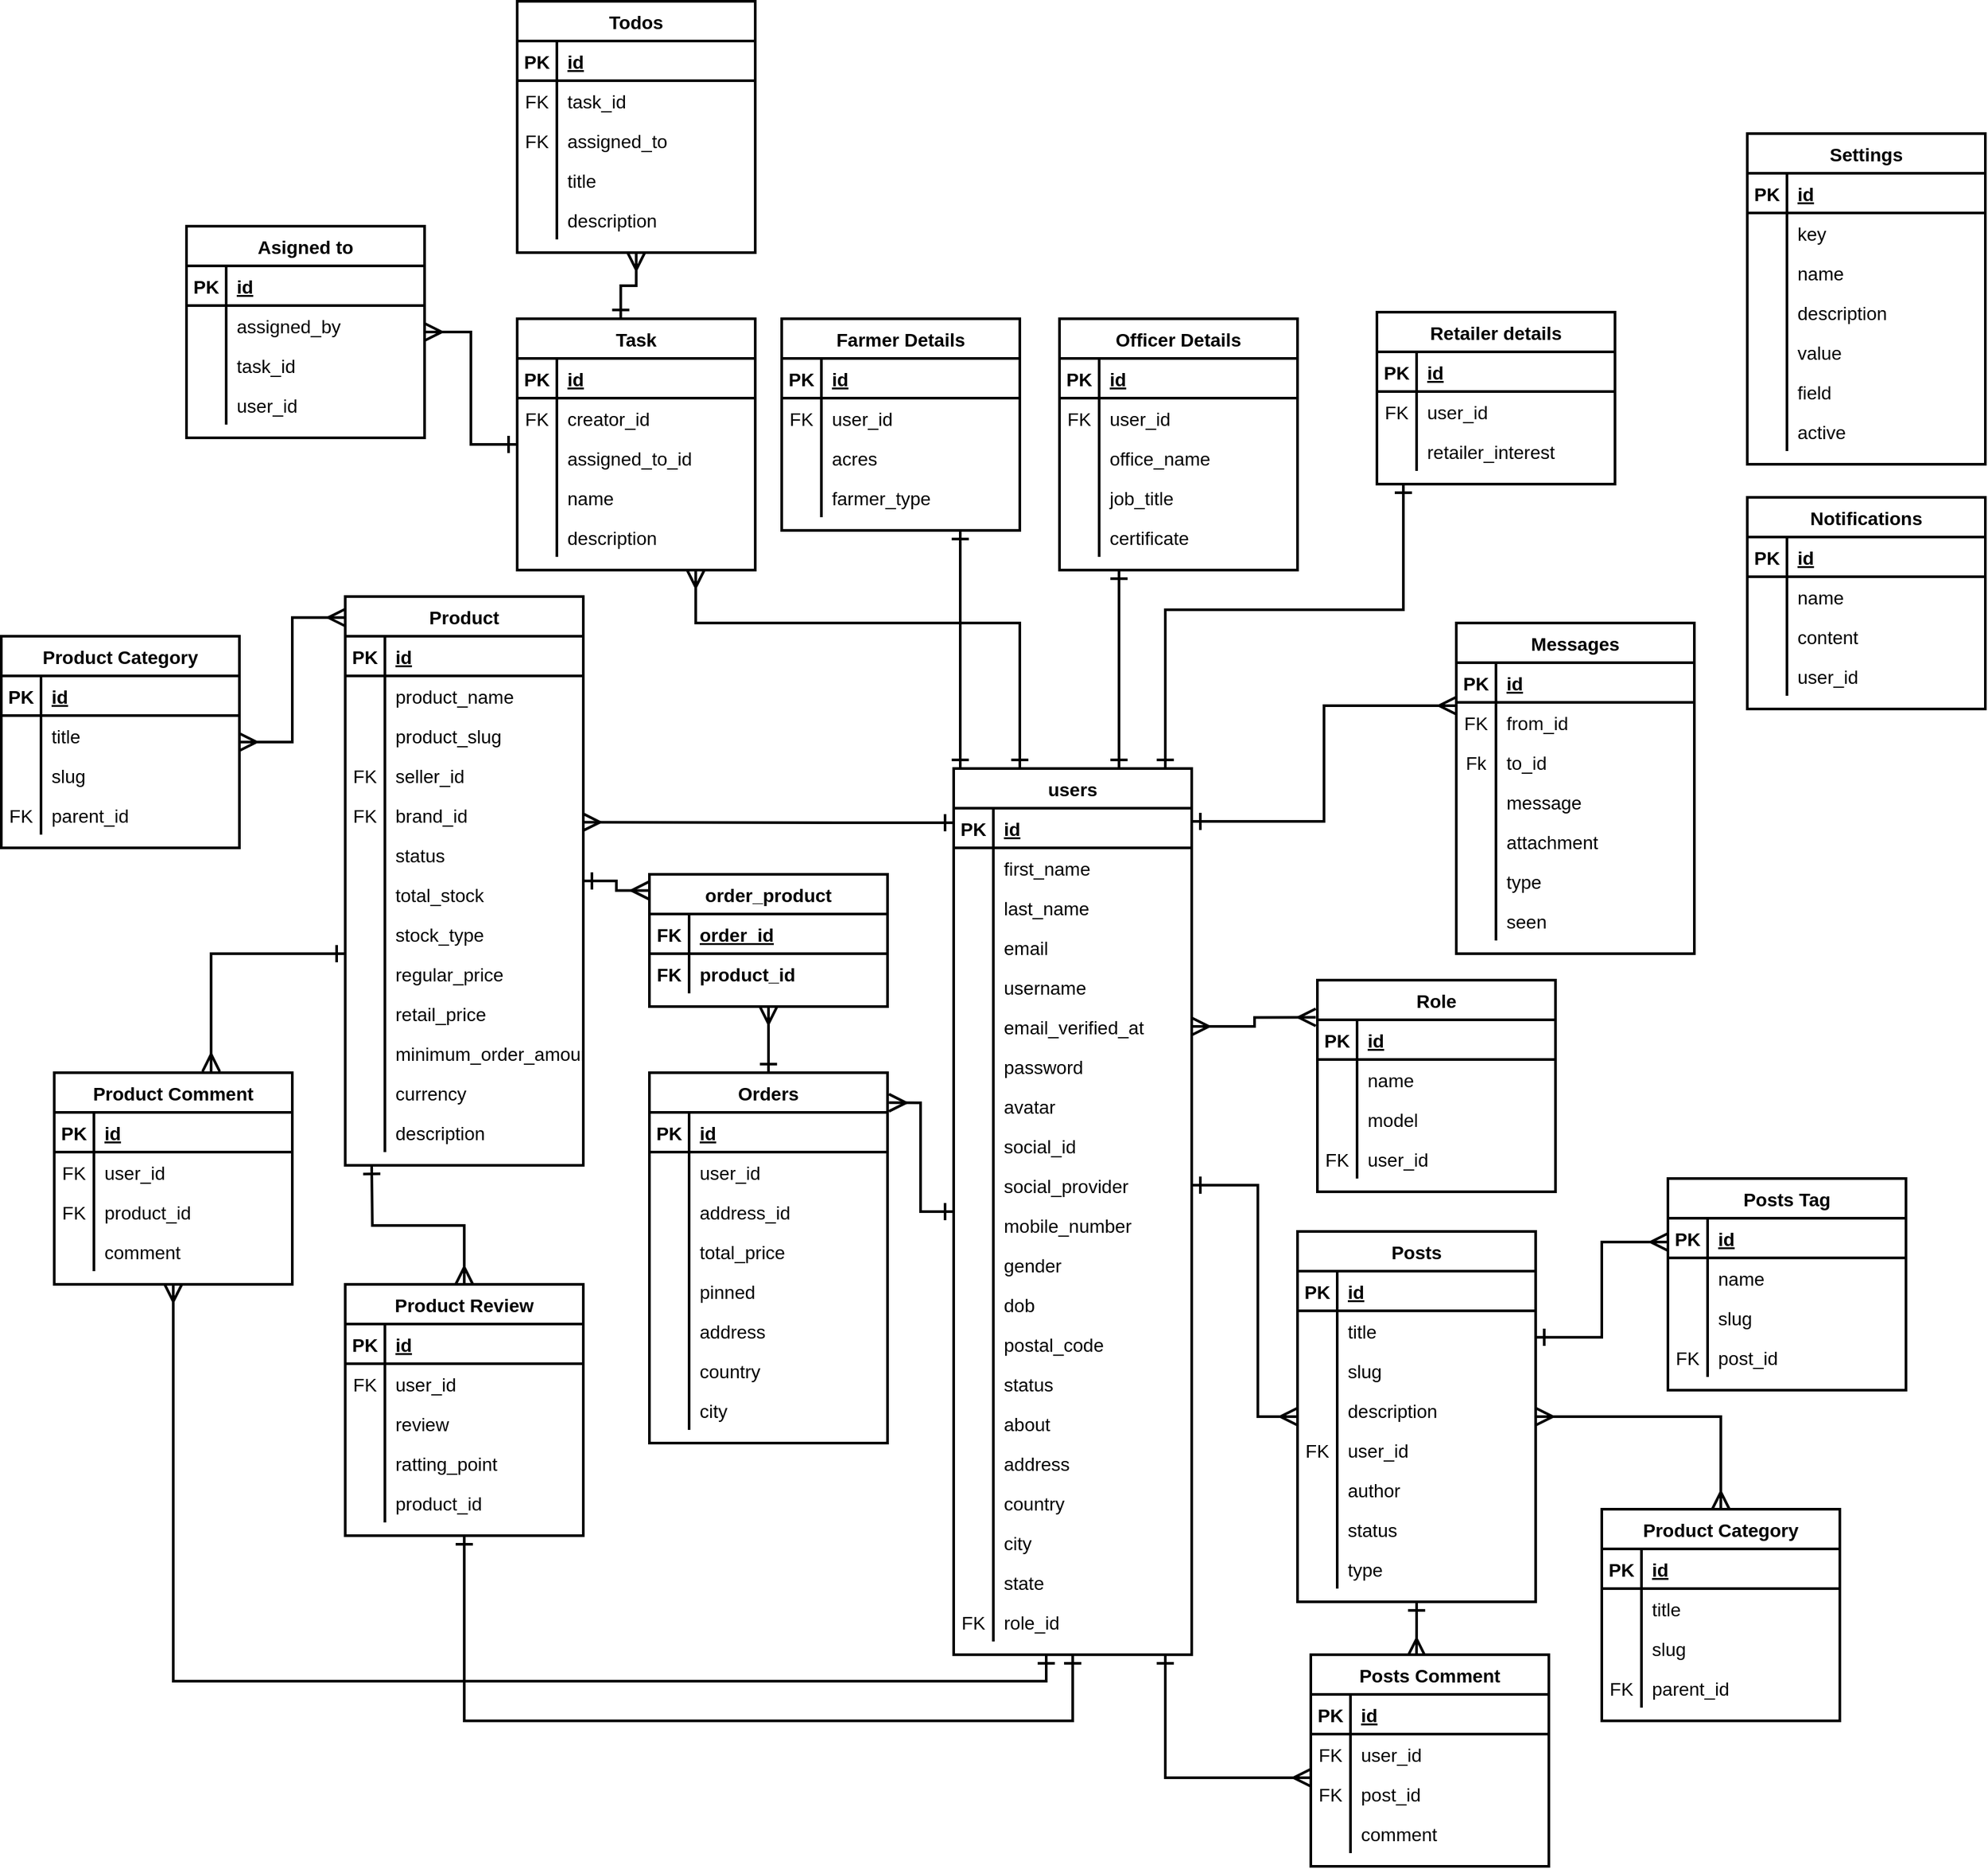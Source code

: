 <mxfile version="14.4.3" type="device"><diagram id="R2lEEEUBdFMjLlhIrx00" name="Page-1"><mxGraphModel dx="1438" dy="2548" grid="1" gridSize="10" guides="1" tooltips="1" connect="1" arrows="1" fold="1" page="1" pageScale="1" pageWidth="850" pageHeight="1100" math="0" shadow="0" extFonts="Permanent Marker^https://fonts.googleapis.com/css?family=Permanent+Marker"><root><mxCell id="0"/><mxCell id="1" parent="0"/><mxCell id="9bSJ2V_678pDhbOE93Mt-143" style="edgeStyle=orthogonalEdgeStyle;rounded=0;orthogonalLoop=1;jettySize=auto;html=1;entryX=1.006;entryY=0.081;entryDx=0;entryDy=0;entryPerimeter=0;startArrow=ERone;startFill=0;endArrow=ERmany;endFill=0;strokeWidth=2;fontSize=14;endSize=10;startSize=10;" parent="1" source="LnEJVgSyvaEwalMpDT2I-1" target="l_7HqpmULwip12lelatW-92" edge="1"><mxGeometry relative="1" as="geometry"/></mxCell><mxCell id="9bSJ2V_678pDhbOE93Mt-144" style="edgeStyle=orthogonalEdgeStyle;rounded=0;orthogonalLoop=1;jettySize=auto;html=1;entryX=0.998;entryY=0.686;entryDx=0;entryDy=0;startArrow=ERone;startFill=0;endArrow=ERmany;endFill=0;strokeWidth=2;fontSize=14;endSize=10;startSize=10;entryPerimeter=0;" parent="1" source="LnEJVgSyvaEwalMpDT2I-1" target="9bSJ2V_678pDhbOE93Mt-110" edge="1"><mxGeometry relative="1" as="geometry"><Array as="points"><mxPoint x="-100" y="-1189"/><mxPoint x="-100" y="-1189"/></Array></mxGeometry></mxCell><mxCell id="9bSJ2V_678pDhbOE93Mt-162" style="edgeStyle=orthogonalEdgeStyle;rounded=0;orthogonalLoop=1;jettySize=auto;html=1;entryX=0;entryY=0.25;entryDx=0;entryDy=0;startArrow=ERone;startFill=0;endArrow=ERmany;endFill=0;strokeWidth=2;fontSize=14;endSize=10;startSize=10;" parent="1" source="LnEJVgSyvaEwalMpDT2I-1" target="l_7HqpmULwip12lelatW-118" edge="1"><mxGeometry relative="1" as="geometry"><Array as="points"><mxPoint x="250" y="-1190"/><mxPoint x="250" y="-1277"/></Array></mxGeometry></mxCell><mxCell id="9bSJ2V_678pDhbOE93Mt-163" style="edgeStyle=orthogonalEdgeStyle;rounded=0;orthogonalLoop=1;jettySize=auto;html=1;startArrow=ERone;startFill=0;endArrow=ERone;endFill=0;strokeWidth=2;fontSize=14;endSize=10;startSize=10;entryX=0.25;entryY=1;entryDx=0;entryDy=0;" parent="1" source="LnEJVgSyvaEwalMpDT2I-1" target="l_7HqpmULwip12lelatW-170" edge="1"><mxGeometry relative="1" as="geometry"><mxPoint x="90" y="-1390" as="targetPoint"/><Array as="points"><mxPoint x="95" y="-1300"/><mxPoint x="95" y="-1300"/></Array></mxGeometry></mxCell><mxCell id="9bSJ2V_678pDhbOE93Mt-164" style="edgeStyle=orthogonalEdgeStyle;rounded=0;orthogonalLoop=1;jettySize=auto;html=1;entryX=0.75;entryY=1;entryDx=0;entryDy=0;startArrow=ERone;startFill=0;endArrow=ERone;endFill=0;strokeWidth=2;fontSize=14;endSize=10;startSize=10;" parent="1" source="LnEJVgSyvaEwalMpDT2I-1" target="l_7HqpmULwip12lelatW-144" edge="1"><mxGeometry relative="1" as="geometry"><Array as="points"><mxPoint x="-25" y="-1260"/><mxPoint x="-25" y="-1260"/></Array></mxGeometry></mxCell><mxCell id="9bSJ2V_678pDhbOE93Mt-166" style="edgeStyle=orthogonalEdgeStyle;rounded=0;orthogonalLoop=1;jettySize=auto;html=1;startArrow=ERone;startFill=0;endArrow=ERone;endFill=0;strokeWidth=2;fontSize=14;endSize=10;startSize=10;" parent="1" source="LnEJVgSyvaEwalMpDT2I-1" target="9bSJ2V_678pDhbOE93Mt-37" edge="1"><mxGeometry relative="1" as="geometry"><Array as="points"><mxPoint x="130" y="-1350"/><mxPoint x="310" y="-1350"/></Array></mxGeometry></mxCell><mxCell id="9bSJ2V_678pDhbOE93Mt-184" style="edgeStyle=orthogonalEdgeStyle;rounded=0;orthogonalLoop=1;jettySize=auto;html=1;startArrow=ERone;startFill=0;endArrow=ERmany;endFill=0;strokeWidth=2;fontSize=14;endSize=10;startSize=10;entryX=0.5;entryY=1;entryDx=0;entryDy=0;" parent="1" source="LnEJVgSyvaEwalMpDT2I-1" target="l_7HqpmULwip12lelatW-209" edge="1"><mxGeometry relative="1" as="geometry"><mxPoint x="-645" y="-510" as="targetPoint"/><Array as="points"><mxPoint x="40" y="-540"/><mxPoint x="-620" y="-540"/></Array></mxGeometry></mxCell><mxCell id="9bSJ2V_678pDhbOE93Mt-186" style="edgeStyle=orthogonalEdgeStyle;rounded=0;orthogonalLoop=1;jettySize=auto;html=1;startArrow=ERone;startFill=0;endArrow=ERmany;endFill=0;strokeWidth=2;fontSize=14;endSize=10;startSize=10;" parent="1" source="LnEJVgSyvaEwalMpDT2I-1" target="l_7HqpmULwip12lelatW-40" edge="1"><mxGeometry relative="1" as="geometry"><Array as="points"><mxPoint x="130" y="-467"/></Array></mxGeometry></mxCell><mxCell id="9bSJ2V_678pDhbOE93Mt-191" style="edgeStyle=orthogonalEdgeStyle;rounded=0;orthogonalLoop=1;jettySize=auto;html=1;entryX=0.75;entryY=1;entryDx=0;entryDy=0;startArrow=ERone;startFill=0;endArrow=ERmany;endFill=0;strokeWidth=2;fontSize=14;endSize=10;startSize=10;" parent="1" source="LnEJVgSyvaEwalMpDT2I-1" target="DN3JyTo4a5arDdoCeAON-53" edge="1"><mxGeometry relative="1" as="geometry"><Array as="points"><mxPoint x="20" y="-1340"/><mxPoint x="-225" y="-1340"/></Array></mxGeometry></mxCell><mxCell id="pdCwA7lu-AotXPR9HTq8-18" style="edgeStyle=orthogonalEdgeStyle;rounded=0;orthogonalLoop=1;jettySize=auto;html=1;entryX=0.5;entryY=1;entryDx=0;entryDy=0;startArrow=ERone;startFill=0;startSize=10;endArrow=ERone;endFill=0;endSize=10;strokeWidth=2;" parent="1" source="LnEJVgSyvaEwalMpDT2I-1" target="l_7HqpmULwip12lelatW-274" edge="1"><mxGeometry relative="1" as="geometry"><Array as="points"><mxPoint x="60" y="-510"/><mxPoint x="-400" y="-510"/></Array></mxGeometry></mxCell><mxCell id="LnEJVgSyvaEwalMpDT2I-1" value="users" style="shape=table;startSize=30;container=1;collapsible=1;childLayout=tableLayout;fixedRows=1;rowLines=0;fontStyle=1;align=center;resizeLast=1;strokeWidth=2;fontSize=14;" parent="1" vertex="1"><mxGeometry x="-30" y="-1230" width="180" height="670" as="geometry"><mxRectangle x="20" y="-670" width="120" height="30" as="alternateBounds"/></mxGeometry></mxCell><mxCell id="LnEJVgSyvaEwalMpDT2I-2" value="" style="shape=partialRectangle;collapsible=0;dropTarget=0;pointerEvents=0;fillColor=none;top=0;left=0;bottom=1;right=0;points=[[0,0.5],[1,0.5]];portConstraint=eastwest;fontSize=14;strokeWidth=2;" parent="LnEJVgSyvaEwalMpDT2I-1" vertex="1"><mxGeometry y="30" width="180" height="30" as="geometry"/></mxCell><mxCell id="LnEJVgSyvaEwalMpDT2I-3" value="PK" style="shape=partialRectangle;connectable=0;fillColor=none;top=0;left=0;bottom=0;right=0;fontStyle=1;overflow=hidden;fontSize=14;strokeWidth=2;" parent="LnEJVgSyvaEwalMpDT2I-2" vertex="1"><mxGeometry width="30" height="30" as="geometry"/></mxCell><mxCell id="LnEJVgSyvaEwalMpDT2I-4" value="id" style="shape=partialRectangle;connectable=0;fillColor=none;top=0;left=0;bottom=0;right=0;align=left;spacingLeft=6;fontStyle=5;overflow=hidden;fontSize=14;strokeWidth=2;" parent="LnEJVgSyvaEwalMpDT2I-2" vertex="1"><mxGeometry x="30" width="150" height="30" as="geometry"/></mxCell><mxCell id="LnEJVgSyvaEwalMpDT2I-5" value="" style="shape=partialRectangle;collapsible=0;dropTarget=0;pointerEvents=0;fillColor=none;top=0;left=0;bottom=0;right=0;points=[[0,0.5],[1,0.5]];portConstraint=eastwest;fontSize=14;strokeWidth=2;" parent="LnEJVgSyvaEwalMpDT2I-1" vertex="1"><mxGeometry y="60" width="180" height="30" as="geometry"/></mxCell><mxCell id="LnEJVgSyvaEwalMpDT2I-6" value="" style="shape=partialRectangle;connectable=0;fillColor=none;top=0;left=0;bottom=0;right=0;editable=1;overflow=hidden;fontSize=14;strokeWidth=2;" parent="LnEJVgSyvaEwalMpDT2I-5" vertex="1"><mxGeometry width="30" height="30" as="geometry"/></mxCell><mxCell id="LnEJVgSyvaEwalMpDT2I-7" value="first_name" style="shape=partialRectangle;connectable=0;fillColor=none;top=0;left=0;bottom=0;right=0;align=left;spacingLeft=6;overflow=hidden;fontSize=14;strokeWidth=2;" parent="LnEJVgSyvaEwalMpDT2I-5" vertex="1"><mxGeometry x="30" width="150" height="30" as="geometry"/></mxCell><mxCell id="LnEJVgSyvaEwalMpDT2I-8" value="" style="shape=partialRectangle;collapsible=0;dropTarget=0;pointerEvents=0;fillColor=none;top=0;left=0;bottom=0;right=0;points=[[0,0.5],[1,0.5]];portConstraint=eastwest;fontSize=14;strokeWidth=2;" parent="LnEJVgSyvaEwalMpDT2I-1" vertex="1"><mxGeometry y="90" width="180" height="30" as="geometry"/></mxCell><mxCell id="LnEJVgSyvaEwalMpDT2I-9" value="" style="shape=partialRectangle;connectable=0;fillColor=none;top=0;left=0;bottom=0;right=0;editable=1;overflow=hidden;fontSize=14;strokeWidth=2;" parent="LnEJVgSyvaEwalMpDT2I-8" vertex="1"><mxGeometry width="30" height="30" as="geometry"/></mxCell><mxCell id="LnEJVgSyvaEwalMpDT2I-10" value="last_name" style="shape=partialRectangle;connectable=0;fillColor=none;top=0;left=0;bottom=0;right=0;align=left;spacingLeft=6;overflow=hidden;fontSize=14;strokeWidth=2;" parent="LnEJVgSyvaEwalMpDT2I-8" vertex="1"><mxGeometry x="30" width="150" height="30" as="geometry"/></mxCell><mxCell id="LnEJVgSyvaEwalMpDT2I-11" value="" style="shape=partialRectangle;collapsible=0;dropTarget=0;pointerEvents=0;fillColor=none;top=0;left=0;bottom=0;right=0;points=[[0,0.5],[1,0.5]];portConstraint=eastwest;fontSize=14;strokeWidth=2;" parent="LnEJVgSyvaEwalMpDT2I-1" vertex="1"><mxGeometry y="120" width="180" height="30" as="geometry"/></mxCell><mxCell id="LnEJVgSyvaEwalMpDT2I-12" value="" style="shape=partialRectangle;connectable=0;fillColor=none;top=0;left=0;bottom=0;right=0;editable=1;overflow=hidden;fontSize=14;strokeWidth=2;" parent="LnEJVgSyvaEwalMpDT2I-11" vertex="1"><mxGeometry width="30" height="30" as="geometry"/></mxCell><mxCell id="LnEJVgSyvaEwalMpDT2I-13" value="email" style="shape=partialRectangle;connectable=0;fillColor=none;top=0;left=0;bottom=0;right=0;align=left;spacingLeft=6;overflow=hidden;fontSize=14;strokeWidth=2;" parent="LnEJVgSyvaEwalMpDT2I-11" vertex="1"><mxGeometry x="30" width="150" height="30" as="geometry"/></mxCell><mxCell id="LnEJVgSyvaEwalMpDT2I-30" value="" style="shape=partialRectangle;collapsible=0;dropTarget=0;pointerEvents=0;fillColor=none;top=0;left=0;bottom=0;right=0;points=[[0,0.5],[1,0.5]];portConstraint=eastwest;fontSize=14;strokeWidth=2;" parent="LnEJVgSyvaEwalMpDT2I-1" vertex="1"><mxGeometry y="150" width="180" height="30" as="geometry"/></mxCell><mxCell id="LnEJVgSyvaEwalMpDT2I-31" value="" style="shape=partialRectangle;connectable=0;fillColor=none;top=0;left=0;bottom=0;right=0;editable=1;overflow=hidden;fontSize=14;strokeWidth=2;" parent="LnEJVgSyvaEwalMpDT2I-30" vertex="1"><mxGeometry width="30" height="30" as="geometry"/></mxCell><mxCell id="LnEJVgSyvaEwalMpDT2I-32" value="username" style="shape=partialRectangle;connectable=0;fillColor=none;top=0;left=0;bottom=0;right=0;align=left;spacingLeft=6;overflow=hidden;fontSize=14;strokeWidth=2;" parent="LnEJVgSyvaEwalMpDT2I-30" vertex="1"><mxGeometry x="30" width="150" height="30" as="geometry"/></mxCell><mxCell id="LnEJVgSyvaEwalMpDT2I-33" value="" style="shape=partialRectangle;collapsible=0;dropTarget=0;pointerEvents=0;fillColor=none;top=0;left=0;bottom=0;right=0;points=[[0,0.5],[1,0.5]];portConstraint=eastwest;fontSize=14;strokeWidth=2;" parent="LnEJVgSyvaEwalMpDT2I-1" vertex="1"><mxGeometry y="180" width="180" height="30" as="geometry"/></mxCell><mxCell id="LnEJVgSyvaEwalMpDT2I-34" value="" style="shape=partialRectangle;connectable=0;fillColor=none;top=0;left=0;bottom=0;right=0;editable=1;overflow=hidden;fontSize=14;strokeWidth=2;" parent="LnEJVgSyvaEwalMpDT2I-33" vertex="1"><mxGeometry width="30" height="30" as="geometry"/></mxCell><mxCell id="LnEJVgSyvaEwalMpDT2I-35" value="email_verified_at" style="shape=partialRectangle;connectable=0;fillColor=none;top=0;left=0;bottom=0;right=0;align=left;spacingLeft=6;overflow=hidden;fontSize=14;strokeWidth=2;" parent="LnEJVgSyvaEwalMpDT2I-33" vertex="1"><mxGeometry x="30" width="150" height="30" as="geometry"/></mxCell><mxCell id="LnEJVgSyvaEwalMpDT2I-36" value="" style="shape=partialRectangle;collapsible=0;dropTarget=0;pointerEvents=0;fillColor=none;top=0;left=0;bottom=0;right=0;points=[[0,0.5],[1,0.5]];portConstraint=eastwest;fontSize=14;strokeWidth=2;" parent="LnEJVgSyvaEwalMpDT2I-1" vertex="1"><mxGeometry y="210" width="180" height="30" as="geometry"/></mxCell><mxCell id="LnEJVgSyvaEwalMpDT2I-37" value="" style="shape=partialRectangle;connectable=0;fillColor=none;top=0;left=0;bottom=0;right=0;editable=1;overflow=hidden;fontSize=14;strokeWidth=2;" parent="LnEJVgSyvaEwalMpDT2I-36" vertex="1"><mxGeometry width="30" height="30" as="geometry"/></mxCell><mxCell id="LnEJVgSyvaEwalMpDT2I-38" value="password" style="shape=partialRectangle;connectable=0;fillColor=none;top=0;left=0;bottom=0;right=0;align=left;spacingLeft=6;overflow=hidden;fontSize=14;strokeWidth=2;" parent="LnEJVgSyvaEwalMpDT2I-36" vertex="1"><mxGeometry x="30" width="150" height="30" as="geometry"/></mxCell><mxCell id="LnEJVgSyvaEwalMpDT2I-39" value="" style="shape=partialRectangle;collapsible=0;dropTarget=0;pointerEvents=0;fillColor=none;top=0;left=0;bottom=0;right=0;points=[[0,0.5],[1,0.5]];portConstraint=eastwest;fontSize=14;strokeWidth=2;" parent="LnEJVgSyvaEwalMpDT2I-1" vertex="1"><mxGeometry y="240" width="180" height="30" as="geometry"/></mxCell><mxCell id="LnEJVgSyvaEwalMpDT2I-40" value="" style="shape=partialRectangle;connectable=0;fillColor=none;top=0;left=0;bottom=0;right=0;editable=1;overflow=hidden;fontSize=14;strokeWidth=2;" parent="LnEJVgSyvaEwalMpDT2I-39" vertex="1"><mxGeometry width="30" height="30" as="geometry"/></mxCell><mxCell id="LnEJVgSyvaEwalMpDT2I-41" value="avatar" style="shape=partialRectangle;connectable=0;fillColor=none;top=0;left=0;bottom=0;right=0;align=left;spacingLeft=6;overflow=hidden;fontSize=14;strokeWidth=2;" parent="LnEJVgSyvaEwalMpDT2I-39" vertex="1"><mxGeometry x="30" width="150" height="30" as="geometry"/></mxCell><mxCell id="LnEJVgSyvaEwalMpDT2I-42" value="" style="shape=partialRectangle;collapsible=0;dropTarget=0;pointerEvents=0;fillColor=none;top=0;left=0;bottom=0;right=0;points=[[0,0.5],[1,0.5]];portConstraint=eastwest;fontSize=14;strokeWidth=2;" parent="LnEJVgSyvaEwalMpDT2I-1" vertex="1"><mxGeometry y="270" width="180" height="30" as="geometry"/></mxCell><mxCell id="LnEJVgSyvaEwalMpDT2I-43" value="" style="shape=partialRectangle;connectable=0;fillColor=none;top=0;left=0;bottom=0;right=0;editable=1;overflow=hidden;fontSize=14;strokeWidth=2;" parent="LnEJVgSyvaEwalMpDT2I-42" vertex="1"><mxGeometry width="30" height="30" as="geometry"/></mxCell><mxCell id="LnEJVgSyvaEwalMpDT2I-44" value="social_id" style="shape=partialRectangle;connectable=0;fillColor=none;top=0;left=0;bottom=0;right=0;align=left;spacingLeft=6;overflow=hidden;fontSize=14;strokeWidth=2;" parent="LnEJVgSyvaEwalMpDT2I-42" vertex="1"><mxGeometry x="30" width="150" height="30" as="geometry"/></mxCell><mxCell id="LnEJVgSyvaEwalMpDT2I-45" value="" style="shape=partialRectangle;collapsible=0;dropTarget=0;pointerEvents=0;fillColor=none;top=0;left=0;bottom=0;right=0;points=[[0,0.5],[1,0.5]];portConstraint=eastwest;fontSize=14;strokeWidth=2;" parent="LnEJVgSyvaEwalMpDT2I-1" vertex="1"><mxGeometry y="300" width="180" height="30" as="geometry"/></mxCell><mxCell id="LnEJVgSyvaEwalMpDT2I-46" value="" style="shape=partialRectangle;connectable=0;fillColor=none;top=0;left=0;bottom=0;right=0;editable=1;overflow=hidden;fontSize=14;strokeWidth=2;" parent="LnEJVgSyvaEwalMpDT2I-45" vertex="1"><mxGeometry width="30" height="30" as="geometry"/></mxCell><mxCell id="LnEJVgSyvaEwalMpDT2I-47" value="social_provider" style="shape=partialRectangle;connectable=0;fillColor=none;top=0;left=0;bottom=0;right=0;align=left;spacingLeft=6;overflow=hidden;fontSize=14;strokeWidth=2;" parent="LnEJVgSyvaEwalMpDT2I-45" vertex="1"><mxGeometry x="30" width="150" height="30" as="geometry"/></mxCell><mxCell id="9bSJ2V_678pDhbOE93Mt-9" value="" style="shape=partialRectangle;collapsible=0;dropTarget=0;pointerEvents=0;fillColor=none;top=0;left=0;bottom=0;right=0;points=[[0,0.5],[1,0.5]];portConstraint=eastwest;fontSize=14;strokeWidth=2;" parent="LnEJVgSyvaEwalMpDT2I-1" vertex="1"><mxGeometry y="330" width="180" height="30" as="geometry"/></mxCell><mxCell id="9bSJ2V_678pDhbOE93Mt-10" value="" style="shape=partialRectangle;connectable=0;fillColor=none;top=0;left=0;bottom=0;right=0;editable=1;overflow=hidden;fontSize=14;strokeWidth=2;" parent="9bSJ2V_678pDhbOE93Mt-9" vertex="1"><mxGeometry width="30" height="30" as="geometry"/></mxCell><mxCell id="9bSJ2V_678pDhbOE93Mt-11" value="mobile_number" style="shape=partialRectangle;connectable=0;fillColor=none;top=0;left=0;bottom=0;right=0;align=left;spacingLeft=6;overflow=hidden;fontSize=14;strokeWidth=2;" parent="9bSJ2V_678pDhbOE93Mt-9" vertex="1"><mxGeometry x="30" width="150" height="30" as="geometry"/></mxCell><mxCell id="9bSJ2V_678pDhbOE93Mt-12" value="" style="shape=partialRectangle;collapsible=0;dropTarget=0;pointerEvents=0;fillColor=none;top=0;left=0;bottom=0;right=0;points=[[0,0.5],[1,0.5]];portConstraint=eastwest;fontSize=14;strokeWidth=2;" parent="LnEJVgSyvaEwalMpDT2I-1" vertex="1"><mxGeometry y="360" width="180" height="30" as="geometry"/></mxCell><mxCell id="9bSJ2V_678pDhbOE93Mt-13" value="" style="shape=partialRectangle;connectable=0;fillColor=none;top=0;left=0;bottom=0;right=0;editable=1;overflow=hidden;fontSize=14;strokeWidth=2;" parent="9bSJ2V_678pDhbOE93Mt-12" vertex="1"><mxGeometry width="30" height="30" as="geometry"/></mxCell><mxCell id="9bSJ2V_678pDhbOE93Mt-14" value="gender" style="shape=partialRectangle;connectable=0;fillColor=none;top=0;left=0;bottom=0;right=0;align=left;spacingLeft=6;overflow=hidden;fontSize=14;strokeWidth=2;" parent="9bSJ2V_678pDhbOE93Mt-12" vertex="1"><mxGeometry x="30" width="150" height="30" as="geometry"/></mxCell><mxCell id="9bSJ2V_678pDhbOE93Mt-15" value="" style="shape=partialRectangle;collapsible=0;dropTarget=0;pointerEvents=0;fillColor=none;top=0;left=0;bottom=0;right=0;points=[[0,0.5],[1,0.5]];portConstraint=eastwest;fontSize=14;strokeWidth=2;" parent="LnEJVgSyvaEwalMpDT2I-1" vertex="1"><mxGeometry y="390" width="180" height="30" as="geometry"/></mxCell><mxCell id="9bSJ2V_678pDhbOE93Mt-16" value="" style="shape=partialRectangle;connectable=0;fillColor=none;top=0;left=0;bottom=0;right=0;editable=1;overflow=hidden;fontSize=14;strokeWidth=2;" parent="9bSJ2V_678pDhbOE93Mt-15" vertex="1"><mxGeometry width="30" height="30" as="geometry"/></mxCell><mxCell id="9bSJ2V_678pDhbOE93Mt-17" value="dob" style="shape=partialRectangle;connectable=0;fillColor=none;top=0;left=0;bottom=0;right=0;align=left;spacingLeft=6;overflow=hidden;fontSize=14;strokeWidth=2;" parent="9bSJ2V_678pDhbOE93Mt-15" vertex="1"><mxGeometry x="30" width="150" height="30" as="geometry"/></mxCell><mxCell id="9bSJ2V_678pDhbOE93Mt-18" value="" style="shape=partialRectangle;collapsible=0;dropTarget=0;pointerEvents=0;fillColor=none;top=0;left=0;bottom=0;right=0;points=[[0,0.5],[1,0.5]];portConstraint=eastwest;fontSize=14;strokeWidth=2;" parent="LnEJVgSyvaEwalMpDT2I-1" vertex="1"><mxGeometry y="420" width="180" height="30" as="geometry"/></mxCell><mxCell id="9bSJ2V_678pDhbOE93Mt-19" value="" style="shape=partialRectangle;connectable=0;fillColor=none;top=0;left=0;bottom=0;right=0;editable=1;overflow=hidden;fontSize=14;strokeWidth=2;" parent="9bSJ2V_678pDhbOE93Mt-18" vertex="1"><mxGeometry width="30" height="30" as="geometry"/></mxCell><mxCell id="9bSJ2V_678pDhbOE93Mt-20" value="postal_code" style="shape=partialRectangle;connectable=0;fillColor=none;top=0;left=0;bottom=0;right=0;align=left;spacingLeft=6;overflow=hidden;fontSize=14;strokeWidth=2;" parent="9bSJ2V_678pDhbOE93Mt-18" vertex="1"><mxGeometry x="30" width="150" height="30" as="geometry"/></mxCell><mxCell id="9bSJ2V_678pDhbOE93Mt-21" value="" style="shape=partialRectangle;collapsible=0;dropTarget=0;pointerEvents=0;fillColor=none;top=0;left=0;bottom=0;right=0;points=[[0,0.5],[1,0.5]];portConstraint=eastwest;fontSize=14;strokeWidth=2;" parent="LnEJVgSyvaEwalMpDT2I-1" vertex="1"><mxGeometry y="450" width="180" height="30" as="geometry"/></mxCell><mxCell id="9bSJ2V_678pDhbOE93Mt-22" value="" style="shape=partialRectangle;connectable=0;fillColor=none;top=0;left=0;bottom=0;right=0;editable=1;overflow=hidden;fontSize=14;strokeWidth=2;" parent="9bSJ2V_678pDhbOE93Mt-21" vertex="1"><mxGeometry width="30" height="30" as="geometry"/></mxCell><mxCell id="9bSJ2V_678pDhbOE93Mt-23" value="status" style="shape=partialRectangle;connectable=0;fillColor=none;top=0;left=0;bottom=0;right=0;align=left;spacingLeft=6;overflow=hidden;fontSize=14;strokeWidth=2;" parent="9bSJ2V_678pDhbOE93Mt-21" vertex="1"><mxGeometry x="30" width="150" height="30" as="geometry"/></mxCell><mxCell id="9bSJ2V_678pDhbOE93Mt-59" value="" style="shape=partialRectangle;collapsible=0;dropTarget=0;pointerEvents=0;fillColor=none;top=0;left=0;bottom=0;right=0;points=[[0,0.5],[1,0.5]];portConstraint=eastwest;fontSize=14;strokeWidth=2;" parent="LnEJVgSyvaEwalMpDT2I-1" vertex="1"><mxGeometry y="480" width="180" height="30" as="geometry"/></mxCell><mxCell id="9bSJ2V_678pDhbOE93Mt-60" value="" style="shape=partialRectangle;connectable=0;fillColor=none;top=0;left=0;bottom=0;right=0;editable=1;overflow=hidden;fontSize=14;strokeWidth=2;" parent="9bSJ2V_678pDhbOE93Mt-59" vertex="1"><mxGeometry width="30" height="30" as="geometry"/></mxCell><mxCell id="9bSJ2V_678pDhbOE93Mt-61" value="about" style="shape=partialRectangle;connectable=0;fillColor=none;top=0;left=0;bottom=0;right=0;align=left;spacingLeft=6;overflow=hidden;fontSize=14;strokeWidth=2;" parent="9bSJ2V_678pDhbOE93Mt-59" vertex="1"><mxGeometry x="30" width="150" height="30" as="geometry"/></mxCell><mxCell id="HI9PMi7vNaKdLL5KpWaF-2" value="" style="shape=partialRectangle;collapsible=0;dropTarget=0;pointerEvents=0;fillColor=none;top=0;left=0;bottom=0;right=0;points=[[0,0.5],[1,0.5]];portConstraint=eastwest;fontSize=14;strokeWidth=2;" parent="LnEJVgSyvaEwalMpDT2I-1" vertex="1"><mxGeometry y="510" width="180" height="30" as="geometry"/></mxCell><mxCell id="HI9PMi7vNaKdLL5KpWaF-3" value="" style="shape=partialRectangle;connectable=0;fillColor=none;top=0;left=0;bottom=0;right=0;editable=1;overflow=hidden;fontSize=14;strokeWidth=2;" parent="HI9PMi7vNaKdLL5KpWaF-2" vertex="1"><mxGeometry width="30" height="30" as="geometry"/></mxCell><mxCell id="HI9PMi7vNaKdLL5KpWaF-4" value="address" style="shape=partialRectangle;connectable=0;fillColor=none;top=0;left=0;bottom=0;right=0;align=left;spacingLeft=6;overflow=hidden;fontSize=14;strokeWidth=2;" parent="HI9PMi7vNaKdLL5KpWaF-2" vertex="1"><mxGeometry x="30" width="150" height="30" as="geometry"/></mxCell><mxCell id="HI9PMi7vNaKdLL5KpWaF-5" value="" style="shape=partialRectangle;collapsible=0;dropTarget=0;pointerEvents=0;fillColor=none;top=0;left=0;bottom=0;right=0;points=[[0,0.5],[1,0.5]];portConstraint=eastwest;fontSize=14;strokeWidth=2;" parent="LnEJVgSyvaEwalMpDT2I-1" vertex="1"><mxGeometry y="540" width="180" height="30" as="geometry"/></mxCell><mxCell id="HI9PMi7vNaKdLL5KpWaF-6" value="" style="shape=partialRectangle;connectable=0;fillColor=none;top=0;left=0;bottom=0;right=0;editable=1;overflow=hidden;fontSize=14;strokeWidth=2;" parent="HI9PMi7vNaKdLL5KpWaF-5" vertex="1"><mxGeometry width="30" height="30" as="geometry"/></mxCell><mxCell id="HI9PMi7vNaKdLL5KpWaF-7" value="country" style="shape=partialRectangle;connectable=0;fillColor=none;top=0;left=0;bottom=0;right=0;align=left;spacingLeft=6;overflow=hidden;fontSize=14;strokeWidth=2;" parent="HI9PMi7vNaKdLL5KpWaF-5" vertex="1"><mxGeometry x="30" width="150" height="30" as="geometry"/></mxCell><mxCell id="HI9PMi7vNaKdLL5KpWaF-8" value="" style="shape=partialRectangle;collapsible=0;dropTarget=0;pointerEvents=0;fillColor=none;top=0;left=0;bottom=0;right=0;points=[[0,0.5],[1,0.5]];portConstraint=eastwest;fontSize=14;strokeWidth=2;" parent="LnEJVgSyvaEwalMpDT2I-1" vertex="1"><mxGeometry y="570" width="180" height="30" as="geometry"/></mxCell><mxCell id="HI9PMi7vNaKdLL5KpWaF-9" value="" style="shape=partialRectangle;connectable=0;fillColor=none;top=0;left=0;bottom=0;right=0;editable=1;overflow=hidden;fontSize=14;strokeWidth=2;" parent="HI9PMi7vNaKdLL5KpWaF-8" vertex="1"><mxGeometry width="30" height="30" as="geometry"/></mxCell><mxCell id="HI9PMi7vNaKdLL5KpWaF-10" value="city" style="shape=partialRectangle;connectable=0;fillColor=none;top=0;left=0;bottom=0;right=0;align=left;spacingLeft=6;overflow=hidden;fontSize=14;strokeWidth=2;" parent="HI9PMi7vNaKdLL5KpWaF-8" vertex="1"><mxGeometry x="30" width="150" height="30" as="geometry"/></mxCell><mxCell id="HI9PMi7vNaKdLL5KpWaF-11" value="" style="shape=partialRectangle;collapsible=0;dropTarget=0;pointerEvents=0;fillColor=none;top=0;left=0;bottom=0;right=0;points=[[0,0.5],[1,0.5]];portConstraint=eastwest;fontSize=14;strokeWidth=2;" parent="LnEJVgSyvaEwalMpDT2I-1" vertex="1"><mxGeometry y="600" width="180" height="30" as="geometry"/></mxCell><mxCell id="HI9PMi7vNaKdLL5KpWaF-12" value="" style="shape=partialRectangle;connectable=0;fillColor=none;top=0;left=0;bottom=0;right=0;editable=1;overflow=hidden;fontSize=14;strokeWidth=2;" parent="HI9PMi7vNaKdLL5KpWaF-11" vertex="1"><mxGeometry width="30" height="30" as="geometry"/></mxCell><mxCell id="HI9PMi7vNaKdLL5KpWaF-13" value="state" style="shape=partialRectangle;connectable=0;fillColor=none;top=0;left=0;bottom=0;right=0;align=left;spacingLeft=6;overflow=hidden;fontSize=14;strokeWidth=2;" parent="HI9PMi7vNaKdLL5KpWaF-11" vertex="1"><mxGeometry x="30" width="150" height="30" as="geometry"/></mxCell><mxCell id="skATUNmSprW93YM9RWx7-4" value="" style="shape=partialRectangle;collapsible=0;dropTarget=0;pointerEvents=0;fillColor=none;top=0;left=0;bottom=0;right=0;points=[[0,0.5],[1,0.5]];portConstraint=eastwest;fontSize=14;strokeWidth=2;" vertex="1" parent="LnEJVgSyvaEwalMpDT2I-1"><mxGeometry y="630" width="180" height="30" as="geometry"/></mxCell><mxCell id="skATUNmSprW93YM9RWx7-5" value="FK" style="shape=partialRectangle;connectable=0;fillColor=none;top=0;left=0;bottom=0;right=0;editable=1;overflow=hidden;fontSize=14;strokeWidth=2;" vertex="1" parent="skATUNmSprW93YM9RWx7-4"><mxGeometry width="30" height="30" as="geometry"/></mxCell><mxCell id="skATUNmSprW93YM9RWx7-6" value="role_id" style="shape=partialRectangle;connectable=0;fillColor=none;top=0;left=0;bottom=0;right=0;align=left;spacingLeft=6;overflow=hidden;fontSize=14;strokeWidth=2;" vertex="1" parent="skATUNmSprW93YM9RWx7-4"><mxGeometry x="30" width="150" height="30" as="geometry"/></mxCell><mxCell id="LnEJVgSyvaEwalMpDT2I-51" value="Role" style="shape=table;startSize=30;container=1;collapsible=1;childLayout=tableLayout;fixedRows=1;rowLines=0;fontStyle=1;align=center;resizeLast=1;strokeWidth=2;fontSize=14;" parent="1" vertex="1"><mxGeometry x="245" y="-1070" width="180" height="160" as="geometry"><mxRectangle x="510" y="-500" width="60" height="30" as="alternateBounds"/></mxGeometry></mxCell><mxCell id="LnEJVgSyvaEwalMpDT2I-52" value="" style="shape=partialRectangle;collapsible=0;dropTarget=0;pointerEvents=0;fillColor=none;top=0;left=0;bottom=1;right=0;points=[[0,0.5],[1,0.5]];portConstraint=eastwest;fontSize=14;strokeWidth=2;" parent="LnEJVgSyvaEwalMpDT2I-51" vertex="1"><mxGeometry y="30" width="180" height="30" as="geometry"/></mxCell><mxCell id="LnEJVgSyvaEwalMpDT2I-53" value="PK" style="shape=partialRectangle;connectable=0;fillColor=none;top=0;left=0;bottom=0;right=0;fontStyle=1;overflow=hidden;fontSize=14;strokeWidth=2;" parent="LnEJVgSyvaEwalMpDT2I-52" vertex="1"><mxGeometry width="30" height="30" as="geometry"/></mxCell><mxCell id="LnEJVgSyvaEwalMpDT2I-54" value="id" style="shape=partialRectangle;connectable=0;fillColor=none;top=0;left=0;bottom=0;right=0;align=left;spacingLeft=6;fontStyle=5;overflow=hidden;fontSize=14;strokeWidth=2;" parent="LnEJVgSyvaEwalMpDT2I-52" vertex="1"><mxGeometry x="30" width="150" height="30" as="geometry"/></mxCell><mxCell id="LnEJVgSyvaEwalMpDT2I-55" value="" style="shape=partialRectangle;collapsible=0;dropTarget=0;pointerEvents=0;fillColor=none;top=0;left=0;bottom=0;right=0;points=[[0,0.5],[1,0.5]];portConstraint=eastwest;fontSize=14;strokeWidth=2;" parent="LnEJVgSyvaEwalMpDT2I-51" vertex="1"><mxGeometry y="60" width="180" height="30" as="geometry"/></mxCell><mxCell id="LnEJVgSyvaEwalMpDT2I-56" value="" style="shape=partialRectangle;connectable=0;fillColor=none;top=0;left=0;bottom=0;right=0;editable=1;overflow=hidden;fontSize=14;strokeWidth=2;" parent="LnEJVgSyvaEwalMpDT2I-55" vertex="1"><mxGeometry width="30" height="30" as="geometry"/></mxCell><mxCell id="LnEJVgSyvaEwalMpDT2I-57" value="name" style="shape=partialRectangle;connectable=0;fillColor=none;top=0;left=0;bottom=0;right=0;align=left;spacingLeft=6;overflow=hidden;fontSize=14;strokeWidth=2;" parent="LnEJVgSyvaEwalMpDT2I-55" vertex="1"><mxGeometry x="30" width="150" height="30" as="geometry"/></mxCell><mxCell id="LnEJVgSyvaEwalMpDT2I-58" value="" style="shape=partialRectangle;collapsible=0;dropTarget=0;pointerEvents=0;fillColor=none;top=0;left=0;bottom=0;right=0;points=[[0,0.5],[1,0.5]];portConstraint=eastwest;fontSize=14;strokeWidth=2;" parent="LnEJVgSyvaEwalMpDT2I-51" vertex="1"><mxGeometry y="90" width="180" height="30" as="geometry"/></mxCell><mxCell id="LnEJVgSyvaEwalMpDT2I-59" value="" style="shape=partialRectangle;connectable=0;fillColor=none;top=0;left=0;bottom=0;right=0;editable=1;overflow=hidden;fontSize=14;strokeWidth=2;" parent="LnEJVgSyvaEwalMpDT2I-58" vertex="1"><mxGeometry width="30" height="30" as="geometry"/></mxCell><mxCell id="LnEJVgSyvaEwalMpDT2I-60" value="model" style="shape=partialRectangle;connectable=0;fillColor=none;top=0;left=0;bottom=0;right=0;align=left;spacingLeft=6;overflow=hidden;fontSize=14;strokeWidth=2;" parent="LnEJVgSyvaEwalMpDT2I-58" vertex="1"><mxGeometry x="30" width="150" height="30" as="geometry"/></mxCell><mxCell id="skATUNmSprW93YM9RWx7-1" value="" style="shape=partialRectangle;collapsible=0;dropTarget=0;pointerEvents=0;fillColor=none;top=0;left=0;bottom=0;right=0;points=[[0,0.5],[1,0.5]];portConstraint=eastwest;fontSize=14;strokeWidth=2;" vertex="1" parent="LnEJVgSyvaEwalMpDT2I-51"><mxGeometry y="120" width="180" height="30" as="geometry"/></mxCell><mxCell id="skATUNmSprW93YM9RWx7-2" value="FK" style="shape=partialRectangle;connectable=0;fillColor=none;top=0;left=0;bottom=0;right=0;editable=1;overflow=hidden;fontSize=14;strokeWidth=2;" vertex="1" parent="skATUNmSprW93YM9RWx7-1"><mxGeometry width="30" height="30" as="geometry"/></mxCell><mxCell id="skATUNmSprW93YM9RWx7-3" value="user_id" style="shape=partialRectangle;connectable=0;fillColor=none;top=0;left=0;bottom=0;right=0;align=left;spacingLeft=6;overflow=hidden;fontSize=14;strokeWidth=2;" vertex="1" parent="skATUNmSprW93YM9RWx7-1"><mxGeometry x="30" width="150" height="30" as="geometry"/></mxCell><mxCell id="9bSJ2V_678pDhbOE93Mt-105" style="edgeStyle=orthogonalEdgeStyle;rounded=0;orthogonalLoop=1;jettySize=auto;html=1;startArrow=ERone;startFill=0;endArrow=ERmany;endFill=0;strokeWidth=2;fontSize=14;endSize=10;startSize=10;" parent="1" source="l_7HqpmULwip12lelatW-1" target="l_7HqpmULwip12lelatW-27" edge="1"><mxGeometry relative="1" as="geometry"><Array as="points"><mxPoint x="460" y="-800"/><mxPoint x="460" y="-872"/></Array></mxGeometry></mxCell><mxCell id="9bSJ2V_678pDhbOE93Mt-106" style="edgeStyle=orthogonalEdgeStyle;rounded=0;orthogonalLoop=1;jettySize=auto;html=1;entryX=0.444;entryY=0.006;entryDx=0;entryDy=0;entryPerimeter=0;startArrow=ERone;startFill=0;endArrow=ERmany;endFill=0;strokeWidth=2;fontSize=14;endSize=10;startSize=10;" parent="1" source="l_7HqpmULwip12lelatW-1" target="l_7HqpmULwip12lelatW-40" edge="1"><mxGeometry relative="1" as="geometry"/></mxCell><mxCell id="l_7HqpmULwip12lelatW-1" value="Posts" style="shape=table;startSize=30;container=1;collapsible=1;childLayout=tableLayout;fixedRows=1;rowLines=0;fontStyle=1;align=center;resizeLast=1;strokeWidth=2;fontSize=14;" parent="1" vertex="1"><mxGeometry x="230" y="-880" width="180" height="280" as="geometry"><mxRectangle x="380" y="-70" width="70" height="30" as="alternateBounds"/></mxGeometry></mxCell><mxCell id="l_7HqpmULwip12lelatW-2" value="" style="shape=partialRectangle;collapsible=0;dropTarget=0;pointerEvents=0;fillColor=none;top=0;left=0;bottom=1;right=0;points=[[0,0.5],[1,0.5]];portConstraint=eastwest;fontSize=14;strokeWidth=2;" parent="l_7HqpmULwip12lelatW-1" vertex="1"><mxGeometry y="30" width="180" height="30" as="geometry"/></mxCell><mxCell id="l_7HqpmULwip12lelatW-3" value="PK" style="shape=partialRectangle;connectable=0;fillColor=none;top=0;left=0;bottom=0;right=0;fontStyle=1;overflow=hidden;fontSize=14;strokeWidth=2;" parent="l_7HqpmULwip12lelatW-2" vertex="1"><mxGeometry width="30" height="30" as="geometry"/></mxCell><mxCell id="l_7HqpmULwip12lelatW-4" value="id" style="shape=partialRectangle;connectable=0;fillColor=none;top=0;left=0;bottom=0;right=0;align=left;spacingLeft=6;fontStyle=5;overflow=hidden;fontSize=14;strokeWidth=2;" parent="l_7HqpmULwip12lelatW-2" vertex="1"><mxGeometry x="30" width="150" height="30" as="geometry"/></mxCell><mxCell id="l_7HqpmULwip12lelatW-5" value="" style="shape=partialRectangle;collapsible=0;dropTarget=0;pointerEvents=0;fillColor=none;top=0;left=0;bottom=0;right=0;points=[[0,0.5],[1,0.5]];portConstraint=eastwest;fontSize=14;strokeWidth=2;" parent="l_7HqpmULwip12lelatW-1" vertex="1"><mxGeometry y="60" width="180" height="30" as="geometry"/></mxCell><mxCell id="l_7HqpmULwip12lelatW-6" value="" style="shape=partialRectangle;connectable=0;fillColor=none;top=0;left=0;bottom=0;right=0;editable=1;overflow=hidden;fontSize=14;strokeWidth=2;" parent="l_7HqpmULwip12lelatW-5" vertex="1"><mxGeometry width="30" height="30" as="geometry"/></mxCell><mxCell id="l_7HqpmULwip12lelatW-7" value="title" style="shape=partialRectangle;connectable=0;fillColor=none;top=0;left=0;bottom=0;right=0;align=left;spacingLeft=6;overflow=hidden;fontSize=14;strokeWidth=2;" parent="l_7HqpmULwip12lelatW-5" vertex="1"><mxGeometry x="30" width="150" height="30" as="geometry"/></mxCell><mxCell id="l_7HqpmULwip12lelatW-8" value="" style="shape=partialRectangle;collapsible=0;dropTarget=0;pointerEvents=0;fillColor=none;top=0;left=0;bottom=0;right=0;points=[[0,0.5],[1,0.5]];portConstraint=eastwest;fontSize=14;strokeWidth=2;" parent="l_7HqpmULwip12lelatW-1" vertex="1"><mxGeometry y="90" width="180" height="30" as="geometry"/></mxCell><mxCell id="l_7HqpmULwip12lelatW-9" value="" style="shape=partialRectangle;connectable=0;fillColor=none;top=0;left=0;bottom=0;right=0;editable=1;overflow=hidden;fontSize=14;strokeWidth=2;" parent="l_7HqpmULwip12lelatW-8" vertex="1"><mxGeometry width="30" height="30" as="geometry"/></mxCell><mxCell id="l_7HqpmULwip12lelatW-10" value="slug" style="shape=partialRectangle;connectable=0;fillColor=none;top=0;left=0;bottom=0;right=0;align=left;spacingLeft=6;overflow=hidden;fontSize=14;strokeWidth=2;" parent="l_7HqpmULwip12lelatW-8" vertex="1"><mxGeometry x="30" width="150" height="30" as="geometry"/></mxCell><mxCell id="l_7HqpmULwip12lelatW-11" value="" style="shape=partialRectangle;collapsible=0;dropTarget=0;pointerEvents=0;fillColor=none;top=0;left=0;bottom=0;right=0;points=[[0,0.5],[1,0.5]];portConstraint=eastwest;fontSize=14;strokeWidth=2;" parent="l_7HqpmULwip12lelatW-1" vertex="1"><mxGeometry y="120" width="180" height="30" as="geometry"/></mxCell><mxCell id="l_7HqpmULwip12lelatW-12" value="" style="shape=partialRectangle;connectable=0;fillColor=none;top=0;left=0;bottom=0;right=0;editable=1;overflow=hidden;fontSize=14;strokeWidth=2;" parent="l_7HqpmULwip12lelatW-11" vertex="1"><mxGeometry width="30" height="30" as="geometry"/></mxCell><mxCell id="l_7HqpmULwip12lelatW-13" value="description" style="shape=partialRectangle;connectable=0;fillColor=none;top=0;left=0;bottom=0;right=0;align=left;spacingLeft=6;overflow=hidden;fontSize=14;strokeWidth=2;" parent="l_7HqpmULwip12lelatW-11" vertex="1"><mxGeometry x="30" width="150" height="30" as="geometry"/></mxCell><mxCell id="ZeJtb31v4LCMESr_BmeZ-1" value="" style="shape=partialRectangle;collapsible=0;dropTarget=0;pointerEvents=0;fillColor=none;top=0;left=0;bottom=0;right=0;points=[[0,0.5],[1,0.5]];portConstraint=eastwest;fontSize=14;strokeWidth=2;" parent="l_7HqpmULwip12lelatW-1" vertex="1"><mxGeometry y="150" width="180" height="30" as="geometry"/></mxCell><mxCell id="ZeJtb31v4LCMESr_BmeZ-2" value="FK" style="shape=partialRectangle;connectable=0;fillColor=none;top=0;left=0;bottom=0;right=0;editable=1;overflow=hidden;fontSize=14;strokeWidth=2;" parent="ZeJtb31v4LCMESr_BmeZ-1" vertex="1"><mxGeometry width="30" height="30" as="geometry"/></mxCell><mxCell id="ZeJtb31v4LCMESr_BmeZ-3" value="user_id" style="shape=partialRectangle;connectable=0;fillColor=none;top=0;left=0;bottom=0;right=0;align=left;spacingLeft=6;overflow=hidden;fontSize=14;strokeWidth=2;" parent="ZeJtb31v4LCMESr_BmeZ-1" vertex="1"><mxGeometry x="30" width="150" height="30" as="geometry"/></mxCell><mxCell id="ZeJtb31v4LCMESr_BmeZ-4" value="" style="shape=partialRectangle;collapsible=0;dropTarget=0;pointerEvents=0;fillColor=none;top=0;left=0;bottom=0;right=0;points=[[0,0.5],[1,0.5]];portConstraint=eastwest;fontSize=14;strokeWidth=2;" parent="l_7HqpmULwip12lelatW-1" vertex="1"><mxGeometry y="180" width="180" height="30" as="geometry"/></mxCell><mxCell id="ZeJtb31v4LCMESr_BmeZ-5" value="" style="shape=partialRectangle;connectable=0;fillColor=none;top=0;left=0;bottom=0;right=0;editable=1;overflow=hidden;fontSize=14;strokeWidth=2;" parent="ZeJtb31v4LCMESr_BmeZ-4" vertex="1"><mxGeometry width="30" height="30" as="geometry"/></mxCell><mxCell id="ZeJtb31v4LCMESr_BmeZ-6" value="author" style="shape=partialRectangle;connectable=0;fillColor=none;top=0;left=0;bottom=0;right=0;align=left;spacingLeft=6;overflow=hidden;fontSize=14;strokeWidth=2;" parent="ZeJtb31v4LCMESr_BmeZ-4" vertex="1"><mxGeometry x="30" width="150" height="30" as="geometry"/></mxCell><mxCell id="ZeJtb31v4LCMESr_BmeZ-7" value="" style="shape=partialRectangle;collapsible=0;dropTarget=0;pointerEvents=0;fillColor=none;top=0;left=0;bottom=0;right=0;points=[[0,0.5],[1,0.5]];portConstraint=eastwest;fontSize=14;strokeWidth=2;" parent="l_7HqpmULwip12lelatW-1" vertex="1"><mxGeometry y="210" width="180" height="30" as="geometry"/></mxCell><mxCell id="ZeJtb31v4LCMESr_BmeZ-8" value="" style="shape=partialRectangle;connectable=0;fillColor=none;top=0;left=0;bottom=0;right=0;editable=1;overflow=hidden;fontSize=14;strokeWidth=2;" parent="ZeJtb31v4LCMESr_BmeZ-7" vertex="1"><mxGeometry width="30" height="30" as="geometry"/></mxCell><mxCell id="ZeJtb31v4LCMESr_BmeZ-9" value="status" style="shape=partialRectangle;connectable=0;fillColor=none;top=0;left=0;bottom=0;right=0;align=left;spacingLeft=6;overflow=hidden;fontSize=14;strokeWidth=2;" parent="ZeJtb31v4LCMESr_BmeZ-7" vertex="1"><mxGeometry x="30" width="150" height="30" as="geometry"/></mxCell><mxCell id="ZeJtb31v4LCMESr_BmeZ-10" value="" style="shape=partialRectangle;collapsible=0;dropTarget=0;pointerEvents=0;fillColor=none;top=0;left=0;bottom=0;right=0;points=[[0,0.5],[1,0.5]];portConstraint=eastwest;fontSize=14;strokeWidth=2;" parent="l_7HqpmULwip12lelatW-1" vertex="1"><mxGeometry y="240" width="180" height="30" as="geometry"/></mxCell><mxCell id="ZeJtb31v4LCMESr_BmeZ-11" value="" style="shape=partialRectangle;connectable=0;fillColor=none;top=0;left=0;bottom=0;right=0;editable=1;overflow=hidden;fontSize=14;strokeWidth=2;" parent="ZeJtb31v4LCMESr_BmeZ-10" vertex="1"><mxGeometry width="30" height="30" as="geometry"/></mxCell><mxCell id="ZeJtb31v4LCMESr_BmeZ-12" value="type" style="shape=partialRectangle;connectable=0;fillColor=none;top=0;left=0;bottom=0;right=0;align=left;spacingLeft=6;overflow=hidden;fontSize=14;strokeWidth=2;" parent="ZeJtb31v4LCMESr_BmeZ-10" vertex="1"><mxGeometry x="30" width="150" height="30" as="geometry"/></mxCell><mxCell id="l_7HqpmULwip12lelatW-27" value="Posts Tag" style="shape=table;startSize=30;container=1;collapsible=1;childLayout=tableLayout;fixedRows=1;rowLines=0;fontStyle=1;align=center;resizeLast=1;strokeWidth=2;fontSize=14;" parent="1" vertex="1"><mxGeometry x="510" y="-920" width="180" height="160" as="geometry"><mxRectangle x="660" y="-180" width="120" height="30" as="alternateBounds"/></mxGeometry></mxCell><mxCell id="l_7HqpmULwip12lelatW-28" value="" style="shape=partialRectangle;collapsible=0;dropTarget=0;pointerEvents=0;fillColor=none;top=0;left=0;bottom=1;right=0;points=[[0,0.5],[1,0.5]];portConstraint=eastwest;fontSize=14;strokeWidth=2;" parent="l_7HqpmULwip12lelatW-27" vertex="1"><mxGeometry y="30" width="180" height="30" as="geometry"/></mxCell><mxCell id="l_7HqpmULwip12lelatW-29" value="PK" style="shape=partialRectangle;connectable=0;fillColor=none;top=0;left=0;bottom=0;right=0;fontStyle=1;overflow=hidden;fontSize=14;strokeWidth=2;" parent="l_7HqpmULwip12lelatW-28" vertex="1"><mxGeometry width="30" height="30" as="geometry"/></mxCell><mxCell id="l_7HqpmULwip12lelatW-30" value="id" style="shape=partialRectangle;connectable=0;fillColor=none;top=0;left=0;bottom=0;right=0;align=left;spacingLeft=6;fontStyle=5;overflow=hidden;fontSize=14;strokeWidth=2;" parent="l_7HqpmULwip12lelatW-28" vertex="1"><mxGeometry x="30" width="150" height="30" as="geometry"/></mxCell><mxCell id="l_7HqpmULwip12lelatW-31" value="" style="shape=partialRectangle;collapsible=0;dropTarget=0;pointerEvents=0;fillColor=none;top=0;left=0;bottom=0;right=0;points=[[0,0.5],[1,0.5]];portConstraint=eastwest;fontSize=14;strokeWidth=2;" parent="l_7HqpmULwip12lelatW-27" vertex="1"><mxGeometry y="60" width="180" height="30" as="geometry"/></mxCell><mxCell id="l_7HqpmULwip12lelatW-32" value="" style="shape=partialRectangle;connectable=0;fillColor=none;top=0;left=0;bottom=0;right=0;editable=1;overflow=hidden;fontSize=14;strokeWidth=2;" parent="l_7HqpmULwip12lelatW-31" vertex="1"><mxGeometry width="30" height="30" as="geometry"/></mxCell><mxCell id="l_7HqpmULwip12lelatW-33" value="name" style="shape=partialRectangle;connectable=0;fillColor=none;top=0;left=0;bottom=0;right=0;align=left;spacingLeft=6;overflow=hidden;fontSize=14;strokeWidth=2;" parent="l_7HqpmULwip12lelatW-31" vertex="1"><mxGeometry x="30" width="150" height="30" as="geometry"/></mxCell><mxCell id="l_7HqpmULwip12lelatW-34" value="" style="shape=partialRectangle;collapsible=0;dropTarget=0;pointerEvents=0;fillColor=none;top=0;left=0;bottom=0;right=0;points=[[0,0.5],[1,0.5]];portConstraint=eastwest;fontSize=14;strokeWidth=2;" parent="l_7HqpmULwip12lelatW-27" vertex="1"><mxGeometry y="90" width="180" height="30" as="geometry"/></mxCell><mxCell id="l_7HqpmULwip12lelatW-35" value="" style="shape=partialRectangle;connectable=0;fillColor=none;top=0;left=0;bottom=0;right=0;editable=1;overflow=hidden;fontSize=14;strokeWidth=2;" parent="l_7HqpmULwip12lelatW-34" vertex="1"><mxGeometry width="30" height="30" as="geometry"/></mxCell><mxCell id="l_7HqpmULwip12lelatW-36" value="slug" style="shape=partialRectangle;connectable=0;fillColor=none;top=0;left=0;bottom=0;right=0;align=left;spacingLeft=6;overflow=hidden;fontSize=14;strokeWidth=2;" parent="l_7HqpmULwip12lelatW-34" vertex="1"><mxGeometry x="30" width="150" height="30" as="geometry"/></mxCell><mxCell id="skATUNmSprW93YM9RWx7-7" value="" style="shape=partialRectangle;collapsible=0;dropTarget=0;pointerEvents=0;fillColor=none;top=0;left=0;bottom=0;right=0;points=[[0,0.5],[1,0.5]];portConstraint=eastwest;fontSize=14;strokeWidth=2;" vertex="1" parent="l_7HqpmULwip12lelatW-27"><mxGeometry y="120" width="180" height="30" as="geometry"/></mxCell><mxCell id="skATUNmSprW93YM9RWx7-8" value="FK" style="shape=partialRectangle;connectable=0;fillColor=none;top=0;left=0;bottom=0;right=0;editable=1;overflow=hidden;fontSize=14;strokeWidth=2;" vertex="1" parent="skATUNmSprW93YM9RWx7-7"><mxGeometry width="30" height="30" as="geometry"/></mxCell><mxCell id="skATUNmSprW93YM9RWx7-9" value="post_id" style="shape=partialRectangle;connectable=0;fillColor=none;top=0;left=0;bottom=0;right=0;align=left;spacingLeft=6;overflow=hidden;fontSize=14;strokeWidth=2;" vertex="1" parent="skATUNmSprW93YM9RWx7-7"><mxGeometry x="30" width="150" height="30" as="geometry"/></mxCell><mxCell id="l_7HqpmULwip12lelatW-40" value="Posts Comment" style="shape=table;startSize=30;container=1;collapsible=1;childLayout=tableLayout;fixedRows=1;rowLines=0;fontStyle=1;align=center;resizeLast=1;strokeWidth=2;fontSize=14;" parent="1" vertex="1"><mxGeometry x="240" y="-560" width="180" height="160" as="geometry"><mxRectangle x="270" y="70" width="120" height="30" as="alternateBounds"/></mxGeometry></mxCell><mxCell id="l_7HqpmULwip12lelatW-41" value="" style="shape=partialRectangle;collapsible=0;dropTarget=0;pointerEvents=0;fillColor=none;top=0;left=0;bottom=1;right=0;points=[[0,0.5],[1,0.5]];portConstraint=eastwest;fontSize=14;strokeWidth=2;" parent="l_7HqpmULwip12lelatW-40" vertex="1"><mxGeometry y="30" width="180" height="30" as="geometry"/></mxCell><mxCell id="l_7HqpmULwip12lelatW-42" value="PK" style="shape=partialRectangle;connectable=0;fillColor=none;top=0;left=0;bottom=0;right=0;fontStyle=1;overflow=hidden;fontSize=14;strokeWidth=2;" parent="l_7HqpmULwip12lelatW-41" vertex="1"><mxGeometry width="30" height="30" as="geometry"/></mxCell><mxCell id="l_7HqpmULwip12lelatW-43" value="id" style="shape=partialRectangle;connectable=0;fillColor=none;top=0;left=0;bottom=0;right=0;align=left;spacingLeft=6;fontStyle=5;overflow=hidden;fontSize=14;strokeWidth=2;" parent="l_7HqpmULwip12lelatW-41" vertex="1"><mxGeometry x="30" width="150" height="30" as="geometry"/></mxCell><mxCell id="l_7HqpmULwip12lelatW-44" value="" style="shape=partialRectangle;collapsible=0;dropTarget=0;pointerEvents=0;fillColor=none;top=0;left=0;bottom=0;right=0;points=[[0,0.5],[1,0.5]];portConstraint=eastwest;fontSize=14;strokeWidth=2;" parent="l_7HqpmULwip12lelatW-40" vertex="1"><mxGeometry y="60" width="180" height="30" as="geometry"/></mxCell><mxCell id="l_7HqpmULwip12lelatW-45" value="FK" style="shape=partialRectangle;connectable=0;fillColor=none;top=0;left=0;bottom=0;right=0;editable=1;overflow=hidden;fontSize=14;strokeWidth=2;" parent="l_7HqpmULwip12lelatW-44" vertex="1"><mxGeometry width="30" height="30" as="geometry"/></mxCell><mxCell id="l_7HqpmULwip12lelatW-46" value="user_id" style="shape=partialRectangle;connectable=0;fillColor=none;top=0;left=0;bottom=0;right=0;align=left;spacingLeft=6;overflow=hidden;fontSize=14;strokeWidth=2;" parent="l_7HqpmULwip12lelatW-44" vertex="1"><mxGeometry x="30" width="150" height="30" as="geometry"/></mxCell><mxCell id="l_7HqpmULwip12lelatW-47" value="" style="shape=partialRectangle;collapsible=0;dropTarget=0;pointerEvents=0;fillColor=none;top=0;left=0;bottom=0;right=0;points=[[0,0.5],[1,0.5]];portConstraint=eastwest;fontSize=14;strokeWidth=2;" parent="l_7HqpmULwip12lelatW-40" vertex="1"><mxGeometry y="90" width="180" height="30" as="geometry"/></mxCell><mxCell id="l_7HqpmULwip12lelatW-48" value="FK" style="shape=partialRectangle;connectable=0;fillColor=none;top=0;left=0;bottom=0;right=0;editable=1;overflow=hidden;fontSize=14;strokeWidth=2;" parent="l_7HqpmULwip12lelatW-47" vertex="1"><mxGeometry width="30" height="30" as="geometry"/></mxCell><mxCell id="l_7HqpmULwip12lelatW-49" value="post_id" style="shape=partialRectangle;connectable=0;fillColor=none;top=0;left=0;bottom=0;right=0;align=left;spacingLeft=6;overflow=hidden;fontSize=14;strokeWidth=2;" parent="l_7HqpmULwip12lelatW-47" vertex="1"><mxGeometry x="30" width="150" height="30" as="geometry"/></mxCell><mxCell id="l_7HqpmULwip12lelatW-50" value="" style="shape=partialRectangle;collapsible=0;dropTarget=0;pointerEvents=0;fillColor=none;top=0;left=0;bottom=0;right=0;points=[[0,0.5],[1,0.5]];portConstraint=eastwest;fontSize=14;strokeWidth=2;" parent="l_7HqpmULwip12lelatW-40" vertex="1"><mxGeometry y="120" width="180" height="30" as="geometry"/></mxCell><mxCell id="l_7HqpmULwip12lelatW-51" value="" style="shape=partialRectangle;connectable=0;fillColor=none;top=0;left=0;bottom=0;right=0;editable=1;overflow=hidden;fontSize=14;strokeWidth=2;" parent="l_7HqpmULwip12lelatW-50" vertex="1"><mxGeometry width="30" height="30" as="geometry"/></mxCell><mxCell id="l_7HqpmULwip12lelatW-52" value="comment" style="shape=partialRectangle;connectable=0;fillColor=none;top=0;left=0;bottom=0;right=0;align=left;spacingLeft=6;overflow=hidden;fontSize=14;strokeWidth=2;" parent="l_7HqpmULwip12lelatW-50" vertex="1"><mxGeometry x="30" width="150" height="30" as="geometry"/></mxCell><mxCell id="9bSJ2V_678pDhbOE93Mt-4" style="edgeStyle=orthogonalEdgeStyle;rounded=0;orthogonalLoop=1;jettySize=auto;html=1;entryX=-0.003;entryY=0.122;entryDx=0;entryDy=0;entryPerimeter=0;startArrow=ERone;startFill=0;endArrow=ERmany;endFill=0;strokeWidth=2;fontSize=14;endSize=10;startSize=10;" parent="1" source="l_7HqpmULwip12lelatW-53" target="l_7HqpmULwip12lelatW-344" edge="1"><mxGeometry relative="1" as="geometry"/></mxCell><mxCell id="9bSJ2V_678pDhbOE93Mt-182" style="edgeStyle=orthogonalEdgeStyle;rounded=0;orthogonalLoop=1;jettySize=auto;html=1;entryX=0.659;entryY=-0.006;entryDx=0;entryDy=0;entryPerimeter=0;startArrow=ERone;startFill=0;endArrow=ERmany;endFill=0;strokeWidth=2;fontSize=14;endSize=10;startSize=10;" parent="1" source="l_7HqpmULwip12lelatW-53" target="l_7HqpmULwip12lelatW-209" edge="1"><mxGeometry relative="1" as="geometry"><Array as="points"><mxPoint x="-591" y="-1090"/></Array></mxGeometry></mxCell><mxCell id="l_7HqpmULwip12lelatW-53" value="Product" style="shape=table;startSize=30;container=1;collapsible=1;childLayout=tableLayout;fixedRows=1;rowLines=0;fontStyle=1;align=center;resizeLast=1;strokeWidth=2;fontSize=14;" parent="1" vertex="1"><mxGeometry x="-490" y="-1360" width="180" height="430" as="geometry"><mxRectangle x="-270" y="-540" width="90" height="30" as="alternateBounds"/></mxGeometry></mxCell><mxCell id="l_7HqpmULwip12lelatW-54" value="" style="shape=partialRectangle;collapsible=0;dropTarget=0;pointerEvents=0;fillColor=none;top=0;left=0;bottom=1;right=0;points=[[0,0.5],[1,0.5]];portConstraint=eastwest;strokeWidth=2;fontSize=14;" parent="l_7HqpmULwip12lelatW-53" vertex="1"><mxGeometry y="30" width="180" height="30" as="geometry"/></mxCell><mxCell id="l_7HqpmULwip12lelatW-55" value="PK" style="shape=partialRectangle;connectable=0;fillColor=none;top=0;left=0;bottom=0;right=0;fontStyle=1;overflow=hidden;strokeWidth=2;fontSize=14;" parent="l_7HqpmULwip12lelatW-54" vertex="1"><mxGeometry width="30" height="30" as="geometry"/></mxCell><mxCell id="l_7HqpmULwip12lelatW-56" value="id" style="shape=partialRectangle;connectable=0;fillColor=none;top=0;left=0;bottom=0;right=0;align=left;spacingLeft=6;fontStyle=5;overflow=hidden;strokeWidth=2;fontSize=14;" parent="l_7HqpmULwip12lelatW-54" vertex="1"><mxGeometry x="30" width="150" height="30" as="geometry"/></mxCell><mxCell id="l_7HqpmULwip12lelatW-57" value="" style="shape=partialRectangle;collapsible=0;dropTarget=0;pointerEvents=0;fillColor=none;top=0;left=0;bottom=0;right=0;points=[[0,0.5],[1,0.5]];portConstraint=eastwest;strokeWidth=2;fontSize=14;" parent="l_7HqpmULwip12lelatW-53" vertex="1"><mxGeometry y="60" width="180" height="30" as="geometry"/></mxCell><mxCell id="l_7HqpmULwip12lelatW-58" value="" style="shape=partialRectangle;connectable=0;fillColor=none;top=0;left=0;bottom=0;right=0;editable=1;overflow=hidden;strokeWidth=2;fontSize=14;" parent="l_7HqpmULwip12lelatW-57" vertex="1"><mxGeometry width="30" height="30" as="geometry"/></mxCell><mxCell id="l_7HqpmULwip12lelatW-59" value="product_name" style="shape=partialRectangle;connectable=0;fillColor=none;top=0;left=0;bottom=0;right=0;align=left;spacingLeft=6;overflow=hidden;strokeWidth=2;fontSize=14;" parent="l_7HqpmULwip12lelatW-57" vertex="1"><mxGeometry x="30" width="150" height="30" as="geometry"/></mxCell><mxCell id="l_7HqpmULwip12lelatW-60" value="" style="shape=partialRectangle;collapsible=0;dropTarget=0;pointerEvents=0;fillColor=none;top=0;left=0;bottom=0;right=0;points=[[0,0.5],[1,0.5]];portConstraint=eastwest;strokeWidth=2;fontSize=14;" parent="l_7HqpmULwip12lelatW-53" vertex="1"><mxGeometry y="90" width="180" height="30" as="geometry"/></mxCell><mxCell id="l_7HqpmULwip12lelatW-61" value="" style="shape=partialRectangle;connectable=0;fillColor=none;top=0;left=0;bottom=0;right=0;editable=1;overflow=hidden;strokeWidth=2;fontSize=14;" parent="l_7HqpmULwip12lelatW-60" vertex="1"><mxGeometry width="30" height="30" as="geometry"/></mxCell><mxCell id="l_7HqpmULwip12lelatW-62" value="product_slug" style="shape=partialRectangle;connectable=0;fillColor=none;top=0;left=0;bottom=0;right=0;align=left;spacingLeft=6;overflow=hidden;strokeWidth=2;fontSize=14;" parent="l_7HqpmULwip12lelatW-60" vertex="1"><mxGeometry x="30" width="150" height="30" as="geometry"/></mxCell><mxCell id="l_7HqpmULwip12lelatW-63" value="" style="shape=partialRectangle;collapsible=0;dropTarget=0;pointerEvents=0;fillColor=none;top=0;left=0;bottom=0;right=0;points=[[0,0.5],[1,0.5]];portConstraint=eastwest;strokeWidth=2;fontSize=14;" parent="l_7HqpmULwip12lelatW-53" vertex="1"><mxGeometry y="120" width="180" height="30" as="geometry"/></mxCell><mxCell id="l_7HqpmULwip12lelatW-64" value="FK" style="shape=partialRectangle;connectable=0;fillColor=none;top=0;left=0;bottom=0;right=0;editable=1;overflow=hidden;strokeWidth=2;fontSize=14;" parent="l_7HqpmULwip12lelatW-63" vertex="1"><mxGeometry width="30" height="30" as="geometry"/></mxCell><mxCell id="l_7HqpmULwip12lelatW-65" value="seller_id" style="shape=partialRectangle;connectable=0;fillColor=none;top=0;left=0;bottom=0;right=0;align=left;spacingLeft=6;overflow=hidden;strokeWidth=2;fontSize=14;" parent="l_7HqpmULwip12lelatW-63" vertex="1"><mxGeometry x="30" width="150" height="30" as="geometry"/></mxCell><mxCell id="9bSJ2V_678pDhbOE93Mt-110" value="" style="shape=partialRectangle;collapsible=0;dropTarget=0;pointerEvents=0;fillColor=none;top=0;left=0;bottom=0;right=0;points=[[0,0.5],[1,0.5]];portConstraint=eastwest;strokeWidth=2;fontSize=14;" parent="l_7HqpmULwip12lelatW-53" vertex="1"><mxGeometry y="150" width="180" height="30" as="geometry"/></mxCell><mxCell id="9bSJ2V_678pDhbOE93Mt-111" value="FK" style="shape=partialRectangle;connectable=0;fillColor=none;top=0;left=0;bottom=0;right=0;editable=1;overflow=hidden;strokeWidth=2;fontSize=14;" parent="9bSJ2V_678pDhbOE93Mt-110" vertex="1"><mxGeometry width="30" height="30" as="geometry"/></mxCell><mxCell id="9bSJ2V_678pDhbOE93Mt-112" value="brand_id" style="shape=partialRectangle;connectable=0;fillColor=none;top=0;left=0;bottom=0;right=0;align=left;spacingLeft=6;overflow=hidden;strokeWidth=2;fontSize=14;" parent="9bSJ2V_678pDhbOE93Mt-110" vertex="1"><mxGeometry x="30" width="150" height="30" as="geometry"/></mxCell><mxCell id="9bSJ2V_678pDhbOE93Mt-113" value="" style="shape=partialRectangle;collapsible=0;dropTarget=0;pointerEvents=0;fillColor=none;top=0;left=0;bottom=0;right=0;points=[[0,0.5],[1,0.5]];portConstraint=eastwest;strokeWidth=2;fontSize=14;" parent="l_7HqpmULwip12lelatW-53" vertex="1"><mxGeometry y="180" width="180" height="30" as="geometry"/></mxCell><mxCell id="9bSJ2V_678pDhbOE93Mt-114" value="" style="shape=partialRectangle;connectable=0;fillColor=none;top=0;left=0;bottom=0;right=0;editable=1;overflow=hidden;strokeWidth=2;fontSize=14;" parent="9bSJ2V_678pDhbOE93Mt-113" vertex="1"><mxGeometry width="30" height="30" as="geometry"/></mxCell><mxCell id="9bSJ2V_678pDhbOE93Mt-115" value="status" style="shape=partialRectangle;connectable=0;fillColor=none;top=0;left=0;bottom=0;right=0;align=left;spacingLeft=6;overflow=hidden;strokeWidth=2;fontSize=14;" parent="9bSJ2V_678pDhbOE93Mt-113" vertex="1"><mxGeometry x="30" width="150" height="30" as="geometry"/></mxCell><mxCell id="9bSJ2V_678pDhbOE93Mt-116" value="" style="shape=partialRectangle;collapsible=0;dropTarget=0;pointerEvents=0;fillColor=none;top=0;left=0;bottom=0;right=0;points=[[0,0.5],[1,0.5]];portConstraint=eastwest;strokeWidth=2;fontSize=14;" parent="l_7HqpmULwip12lelatW-53" vertex="1"><mxGeometry y="210" width="180" height="30" as="geometry"/></mxCell><mxCell id="9bSJ2V_678pDhbOE93Mt-117" value="" style="shape=partialRectangle;connectable=0;fillColor=none;top=0;left=0;bottom=0;right=0;editable=1;overflow=hidden;strokeWidth=2;fontSize=14;" parent="9bSJ2V_678pDhbOE93Mt-116" vertex="1"><mxGeometry width="30" height="30" as="geometry"/></mxCell><mxCell id="9bSJ2V_678pDhbOE93Mt-118" value="total_stock" style="shape=partialRectangle;connectable=0;fillColor=none;top=0;left=0;bottom=0;right=0;align=left;spacingLeft=6;overflow=hidden;strokeWidth=2;fontSize=14;" parent="9bSJ2V_678pDhbOE93Mt-116" vertex="1"><mxGeometry x="30" width="150" height="30" as="geometry"/></mxCell><mxCell id="9bSJ2V_678pDhbOE93Mt-119" value="" style="shape=partialRectangle;collapsible=0;dropTarget=0;pointerEvents=0;fillColor=none;top=0;left=0;bottom=0;right=0;points=[[0,0.5],[1,0.5]];portConstraint=eastwest;strokeWidth=2;fontSize=14;" parent="l_7HqpmULwip12lelatW-53" vertex="1"><mxGeometry y="240" width="180" height="30" as="geometry"/></mxCell><mxCell id="9bSJ2V_678pDhbOE93Mt-120" value="" style="shape=partialRectangle;connectable=0;fillColor=none;top=0;left=0;bottom=0;right=0;editable=1;overflow=hidden;strokeWidth=2;fontSize=14;" parent="9bSJ2V_678pDhbOE93Mt-119" vertex="1"><mxGeometry width="30" height="30" as="geometry"/></mxCell><mxCell id="9bSJ2V_678pDhbOE93Mt-121" value="stock_type" style="shape=partialRectangle;connectable=0;fillColor=none;top=0;left=0;bottom=0;right=0;align=left;spacingLeft=6;overflow=hidden;strokeWidth=2;fontSize=14;" parent="9bSJ2V_678pDhbOE93Mt-119" vertex="1"><mxGeometry x="30" width="150" height="30" as="geometry"/></mxCell><mxCell id="9bSJ2V_678pDhbOE93Mt-122" value="" style="shape=partialRectangle;collapsible=0;dropTarget=0;pointerEvents=0;fillColor=none;top=0;left=0;bottom=0;right=0;points=[[0,0.5],[1,0.5]];portConstraint=eastwest;strokeWidth=2;fontSize=14;" parent="l_7HqpmULwip12lelatW-53" vertex="1"><mxGeometry y="270" width="180" height="30" as="geometry"/></mxCell><mxCell id="9bSJ2V_678pDhbOE93Mt-123" value="" style="shape=partialRectangle;connectable=0;fillColor=none;top=0;left=0;bottom=0;right=0;editable=1;overflow=hidden;strokeWidth=2;fontSize=14;" parent="9bSJ2V_678pDhbOE93Mt-122" vertex="1"><mxGeometry width="30" height="30" as="geometry"/></mxCell><mxCell id="9bSJ2V_678pDhbOE93Mt-124" value="regular_price" style="shape=partialRectangle;connectable=0;fillColor=none;top=0;left=0;bottom=0;right=0;align=left;spacingLeft=6;overflow=hidden;strokeWidth=2;fontSize=14;" parent="9bSJ2V_678pDhbOE93Mt-122" vertex="1"><mxGeometry x="30" width="150" height="30" as="geometry"/></mxCell><mxCell id="9bSJ2V_678pDhbOE93Mt-125" value="" style="shape=partialRectangle;collapsible=0;dropTarget=0;pointerEvents=0;fillColor=none;top=0;left=0;bottom=0;right=0;points=[[0,0.5],[1,0.5]];portConstraint=eastwest;strokeWidth=2;fontSize=14;" parent="l_7HqpmULwip12lelatW-53" vertex="1"><mxGeometry y="300" width="180" height="30" as="geometry"/></mxCell><mxCell id="9bSJ2V_678pDhbOE93Mt-126" value="" style="shape=partialRectangle;connectable=0;fillColor=none;top=0;left=0;bottom=0;right=0;editable=1;overflow=hidden;strokeWidth=2;fontSize=14;" parent="9bSJ2V_678pDhbOE93Mt-125" vertex="1"><mxGeometry width="30" height="30" as="geometry"/></mxCell><mxCell id="9bSJ2V_678pDhbOE93Mt-127" value="retail_price" style="shape=partialRectangle;connectable=0;fillColor=none;top=0;left=0;bottom=0;right=0;align=left;spacingLeft=6;overflow=hidden;strokeWidth=2;fontSize=14;" parent="9bSJ2V_678pDhbOE93Mt-125" vertex="1"><mxGeometry x="30" width="150" height="30" as="geometry"/></mxCell><mxCell id="9bSJ2V_678pDhbOE93Mt-128" value="" style="shape=partialRectangle;collapsible=0;dropTarget=0;pointerEvents=0;fillColor=none;top=0;left=0;bottom=0;right=0;points=[[0,0.5],[1,0.5]];portConstraint=eastwest;strokeWidth=2;fontSize=14;" parent="l_7HqpmULwip12lelatW-53" vertex="1"><mxGeometry y="330" width="180" height="30" as="geometry"/></mxCell><mxCell id="9bSJ2V_678pDhbOE93Mt-129" value="" style="shape=partialRectangle;connectable=0;fillColor=none;top=0;left=0;bottom=0;right=0;editable=1;overflow=hidden;strokeWidth=2;fontSize=14;" parent="9bSJ2V_678pDhbOE93Mt-128" vertex="1"><mxGeometry width="30" height="30" as="geometry"/></mxCell><mxCell id="9bSJ2V_678pDhbOE93Mt-130" value="minimum_order_amount" style="shape=partialRectangle;connectable=0;fillColor=none;top=0;left=0;bottom=0;right=0;align=left;spacingLeft=6;overflow=hidden;strokeWidth=2;fontSize=14;" parent="9bSJ2V_678pDhbOE93Mt-128" vertex="1"><mxGeometry x="30" width="150" height="30" as="geometry"/></mxCell><mxCell id="9bSJ2V_678pDhbOE93Mt-131" value="" style="shape=partialRectangle;collapsible=0;dropTarget=0;pointerEvents=0;fillColor=none;top=0;left=0;bottom=0;right=0;points=[[0,0.5],[1,0.5]];portConstraint=eastwest;strokeWidth=2;fontSize=14;" parent="l_7HqpmULwip12lelatW-53" vertex="1"><mxGeometry y="360" width="180" height="30" as="geometry"/></mxCell><mxCell id="9bSJ2V_678pDhbOE93Mt-132" value="" style="shape=partialRectangle;connectable=0;fillColor=none;top=0;left=0;bottom=0;right=0;editable=1;overflow=hidden;strokeWidth=2;fontSize=14;" parent="9bSJ2V_678pDhbOE93Mt-131" vertex="1"><mxGeometry width="30" height="30" as="geometry"/></mxCell><mxCell id="9bSJ2V_678pDhbOE93Mt-133" value="currency" style="shape=partialRectangle;connectable=0;fillColor=none;top=0;left=0;bottom=0;right=0;align=left;spacingLeft=6;overflow=hidden;strokeWidth=2;fontSize=14;" parent="9bSJ2V_678pDhbOE93Mt-131" vertex="1"><mxGeometry x="30" width="150" height="30" as="geometry"/></mxCell><mxCell id="9bSJ2V_678pDhbOE93Mt-134" value="" style="shape=partialRectangle;collapsible=0;dropTarget=0;pointerEvents=0;fillColor=none;top=0;left=0;bottom=0;right=0;points=[[0,0.5],[1,0.5]];portConstraint=eastwest;strokeWidth=2;fontSize=14;" parent="l_7HqpmULwip12lelatW-53" vertex="1"><mxGeometry y="390" width="180" height="30" as="geometry"/></mxCell><mxCell id="9bSJ2V_678pDhbOE93Mt-135" value="" style="shape=partialRectangle;connectable=0;fillColor=none;top=0;left=0;bottom=0;right=0;editable=1;overflow=hidden;strokeWidth=2;fontSize=14;" parent="9bSJ2V_678pDhbOE93Mt-134" vertex="1"><mxGeometry width="30" height="30" as="geometry"/></mxCell><mxCell id="9bSJ2V_678pDhbOE93Mt-136" value="description" style="shape=partialRectangle;connectable=0;fillColor=none;top=0;left=0;bottom=0;right=0;align=left;spacingLeft=6;overflow=hidden;strokeWidth=2;fontSize=14;" parent="9bSJ2V_678pDhbOE93Mt-134" vertex="1"><mxGeometry x="30" width="150" height="30" as="geometry"/></mxCell><mxCell id="pdCwA7lu-AotXPR9HTq8-1" style="edgeStyle=orthogonalEdgeStyle;rounded=0;orthogonalLoop=1;jettySize=auto;html=1;entryX=0.001;entryY=0.037;entryDx=0;entryDy=0;startArrow=ERmany;startFill=0;endArrow=ERmany;endFill=0;strokeWidth=2;endSize=10;startSize=10;entryPerimeter=0;" parent="1" source="l_7HqpmULwip12lelatW-66" target="l_7HqpmULwip12lelatW-53" edge="1"><mxGeometry relative="1" as="geometry"/></mxCell><mxCell id="l_7HqpmULwip12lelatW-66" value="Product Category" style="shape=table;startSize=30;container=1;collapsible=1;childLayout=tableLayout;fixedRows=1;rowLines=0;fontStyle=1;align=center;resizeLast=1;strokeWidth=2;fontSize=14;" parent="1" vertex="1"><mxGeometry x="-750" y="-1330" width="180" height="160" as="geometry"><mxRectangle x="-720" y="-550" width="140" height="30" as="alternateBounds"/></mxGeometry></mxCell><mxCell id="l_7HqpmULwip12lelatW-67" value="" style="shape=partialRectangle;collapsible=0;dropTarget=0;pointerEvents=0;fillColor=none;top=0;left=0;bottom=1;right=0;points=[[0,0.5],[1,0.5]];portConstraint=eastwest;strokeWidth=2;fontSize=14;" parent="l_7HqpmULwip12lelatW-66" vertex="1"><mxGeometry y="30" width="180" height="30" as="geometry"/></mxCell><mxCell id="l_7HqpmULwip12lelatW-68" value="PK" style="shape=partialRectangle;connectable=0;fillColor=none;top=0;left=0;bottom=0;right=0;fontStyle=1;overflow=hidden;strokeWidth=2;fontSize=14;" parent="l_7HqpmULwip12lelatW-67" vertex="1"><mxGeometry width="30" height="30" as="geometry"/></mxCell><mxCell id="l_7HqpmULwip12lelatW-69" value="id" style="shape=partialRectangle;connectable=0;fillColor=none;top=0;left=0;bottom=0;right=0;align=left;spacingLeft=6;fontStyle=5;overflow=hidden;strokeWidth=2;fontSize=14;" parent="l_7HqpmULwip12lelatW-67" vertex="1"><mxGeometry x="30" width="150" height="30" as="geometry"/></mxCell><mxCell id="l_7HqpmULwip12lelatW-70" value="" style="shape=partialRectangle;collapsible=0;dropTarget=0;pointerEvents=0;fillColor=none;top=0;left=0;bottom=0;right=0;points=[[0,0.5],[1,0.5]];portConstraint=eastwest;strokeWidth=2;fontSize=14;" parent="l_7HqpmULwip12lelatW-66" vertex="1"><mxGeometry y="60" width="180" height="30" as="geometry"/></mxCell><mxCell id="l_7HqpmULwip12lelatW-71" value="" style="shape=partialRectangle;connectable=0;fillColor=none;top=0;left=0;bottom=0;right=0;editable=1;overflow=hidden;strokeWidth=2;fontSize=14;" parent="l_7HqpmULwip12lelatW-70" vertex="1"><mxGeometry width="30" height="30" as="geometry"/></mxCell><mxCell id="l_7HqpmULwip12lelatW-72" value="title" style="shape=partialRectangle;connectable=0;fillColor=none;top=0;left=0;bottom=0;right=0;align=left;spacingLeft=6;overflow=hidden;strokeWidth=2;fontSize=14;" parent="l_7HqpmULwip12lelatW-70" vertex="1"><mxGeometry x="30" width="150" height="30" as="geometry"/></mxCell><mxCell id="l_7HqpmULwip12lelatW-73" value="" style="shape=partialRectangle;collapsible=0;dropTarget=0;pointerEvents=0;fillColor=none;top=0;left=0;bottom=0;right=0;points=[[0,0.5],[1,0.5]];portConstraint=eastwest;strokeWidth=2;fontSize=14;" parent="l_7HqpmULwip12lelatW-66" vertex="1"><mxGeometry y="90" width="180" height="30" as="geometry"/></mxCell><mxCell id="l_7HqpmULwip12lelatW-74" value="" style="shape=partialRectangle;connectable=0;fillColor=none;top=0;left=0;bottom=0;right=0;editable=1;overflow=hidden;strokeWidth=2;fontSize=14;" parent="l_7HqpmULwip12lelatW-73" vertex="1"><mxGeometry width="30" height="30" as="geometry"/></mxCell><mxCell id="l_7HqpmULwip12lelatW-75" value="slug" style="shape=partialRectangle;connectable=0;fillColor=none;top=0;left=0;bottom=0;right=0;align=left;spacingLeft=6;overflow=hidden;strokeWidth=2;fontSize=14;" parent="l_7HqpmULwip12lelatW-73" vertex="1"><mxGeometry x="30" width="150" height="30" as="geometry"/></mxCell><mxCell id="l_7HqpmULwip12lelatW-76" value="" style="shape=partialRectangle;collapsible=0;dropTarget=0;pointerEvents=0;fillColor=none;top=0;left=0;bottom=0;right=0;points=[[0,0.5],[1,0.5]];portConstraint=eastwest;strokeWidth=2;fontSize=14;" parent="l_7HqpmULwip12lelatW-66" vertex="1"><mxGeometry y="120" width="180" height="30" as="geometry"/></mxCell><mxCell id="l_7HqpmULwip12lelatW-77" value="FK" style="shape=partialRectangle;connectable=0;fillColor=none;top=0;left=0;bottom=0;right=0;editable=1;overflow=hidden;strokeWidth=2;fontSize=14;" parent="l_7HqpmULwip12lelatW-76" vertex="1"><mxGeometry width="30" height="30" as="geometry"/></mxCell><mxCell id="l_7HqpmULwip12lelatW-78" value="parent_id" style="shape=partialRectangle;connectable=0;fillColor=none;top=0;left=0;bottom=0;right=0;align=left;spacingLeft=6;overflow=hidden;strokeWidth=2;fontSize=14;" parent="l_7HqpmULwip12lelatW-76" vertex="1"><mxGeometry x="30" width="150" height="30" as="geometry"/></mxCell><mxCell id="9bSJ2V_678pDhbOE93Mt-5" style="edgeStyle=orthogonalEdgeStyle;rounded=0;orthogonalLoop=1;jettySize=auto;html=1;entryX=0.5;entryY=1;entryDx=0;entryDy=0;startArrow=ERone;startFill=0;endArrow=ERmany;endFill=0;strokeWidth=2;fontSize=14;endSize=10;startSize=10;" parent="1" source="l_7HqpmULwip12lelatW-92" target="l_7HqpmULwip12lelatW-344" edge="1"><mxGeometry relative="1" as="geometry"/></mxCell><mxCell id="l_7HqpmULwip12lelatW-92" value="Orders" style="shape=table;startSize=30;container=1;collapsible=1;childLayout=tableLayout;fixedRows=1;rowLines=0;fontStyle=1;align=center;resizeLast=1;strokeWidth=2;fontSize=14;" parent="1" vertex="1"><mxGeometry x="-260" y="-1000" width="180" height="280" as="geometry"><mxRectangle x="-230" y="-200" width="100" height="30" as="alternateBounds"/></mxGeometry></mxCell><mxCell id="l_7HqpmULwip12lelatW-93" value="" style="shape=partialRectangle;collapsible=0;dropTarget=0;pointerEvents=0;fillColor=none;top=0;left=0;bottom=1;right=0;points=[[0,0.5],[1,0.5]];portConstraint=eastwest;strokeWidth=2;fontSize=14;" parent="l_7HqpmULwip12lelatW-92" vertex="1"><mxGeometry y="30" width="180" height="30" as="geometry"/></mxCell><mxCell id="l_7HqpmULwip12lelatW-94" value="PK" style="shape=partialRectangle;connectable=0;fillColor=none;top=0;left=0;bottom=0;right=0;fontStyle=1;overflow=hidden;strokeWidth=2;fontSize=14;" parent="l_7HqpmULwip12lelatW-93" vertex="1"><mxGeometry width="30" height="30" as="geometry"/></mxCell><mxCell id="l_7HqpmULwip12lelatW-95" value="id" style="shape=partialRectangle;connectable=0;fillColor=none;top=0;left=0;bottom=0;right=0;align=left;spacingLeft=6;fontStyle=5;overflow=hidden;strokeWidth=2;fontSize=14;" parent="l_7HqpmULwip12lelatW-93" vertex="1"><mxGeometry x="30" width="150" height="30" as="geometry"/></mxCell><mxCell id="l_7HqpmULwip12lelatW-96" value="" style="shape=partialRectangle;collapsible=0;dropTarget=0;pointerEvents=0;fillColor=none;top=0;left=0;bottom=0;right=0;points=[[0,0.5],[1,0.5]];portConstraint=eastwest;strokeWidth=2;fontSize=14;" parent="l_7HqpmULwip12lelatW-92" vertex="1"><mxGeometry y="60" width="180" height="30" as="geometry"/></mxCell><mxCell id="l_7HqpmULwip12lelatW-97" value="" style="shape=partialRectangle;connectable=0;fillColor=none;top=0;left=0;bottom=0;right=0;editable=1;overflow=hidden;strokeWidth=2;fontSize=14;" parent="l_7HqpmULwip12lelatW-96" vertex="1"><mxGeometry width="30" height="30" as="geometry"/></mxCell><mxCell id="l_7HqpmULwip12lelatW-98" value="user_id" style="shape=partialRectangle;connectable=0;fillColor=none;top=0;left=0;bottom=0;right=0;align=left;spacingLeft=6;overflow=hidden;strokeWidth=2;fontSize=14;" parent="l_7HqpmULwip12lelatW-96" vertex="1"><mxGeometry x="30" width="150" height="30" as="geometry"/></mxCell><mxCell id="l_7HqpmULwip12lelatW-99" value="" style="shape=partialRectangle;collapsible=0;dropTarget=0;pointerEvents=0;fillColor=none;top=0;left=0;bottom=0;right=0;points=[[0,0.5],[1,0.5]];portConstraint=eastwest;strokeWidth=2;fontSize=14;" parent="l_7HqpmULwip12lelatW-92" vertex="1"><mxGeometry y="90" width="180" height="30" as="geometry"/></mxCell><mxCell id="l_7HqpmULwip12lelatW-100" value="" style="shape=partialRectangle;connectable=0;fillColor=none;top=0;left=0;bottom=0;right=0;editable=1;overflow=hidden;strokeWidth=2;fontSize=14;" parent="l_7HqpmULwip12lelatW-99" vertex="1"><mxGeometry width="30" height="30" as="geometry"/></mxCell><mxCell id="l_7HqpmULwip12lelatW-101" value="address_id" style="shape=partialRectangle;connectable=0;fillColor=none;top=0;left=0;bottom=0;right=0;align=left;spacingLeft=6;overflow=hidden;strokeWidth=2;fontSize=14;" parent="l_7HqpmULwip12lelatW-99" vertex="1"><mxGeometry x="30" width="150" height="30" as="geometry"/></mxCell><mxCell id="l_7HqpmULwip12lelatW-102" value="" style="shape=partialRectangle;collapsible=0;dropTarget=0;pointerEvents=0;fillColor=none;top=0;left=0;bottom=0;right=0;points=[[0,0.5],[1,0.5]];portConstraint=eastwest;strokeWidth=2;fontSize=14;" parent="l_7HqpmULwip12lelatW-92" vertex="1"><mxGeometry y="120" width="180" height="30" as="geometry"/></mxCell><mxCell id="l_7HqpmULwip12lelatW-103" value="" style="shape=partialRectangle;connectable=0;fillColor=none;top=0;left=0;bottom=0;right=0;editable=1;overflow=hidden;strokeWidth=2;fontSize=14;" parent="l_7HqpmULwip12lelatW-102" vertex="1"><mxGeometry width="30" height="30" as="geometry"/></mxCell><mxCell id="l_7HqpmULwip12lelatW-104" value="total_price" style="shape=partialRectangle;connectable=0;fillColor=none;top=0;left=0;bottom=0;right=0;align=left;spacingLeft=6;overflow=hidden;strokeWidth=2;fontSize=14;" parent="l_7HqpmULwip12lelatW-102" vertex="1"><mxGeometry x="30" width="150" height="30" as="geometry"/></mxCell><mxCell id="9bSJ2V_678pDhbOE93Mt-145" value="" style="shape=partialRectangle;collapsible=0;dropTarget=0;pointerEvents=0;fillColor=none;top=0;left=0;bottom=0;right=0;points=[[0,0.5],[1,0.5]];portConstraint=eastwest;strokeWidth=2;fontSize=14;" parent="l_7HqpmULwip12lelatW-92" vertex="1"><mxGeometry y="150" width="180" height="30" as="geometry"/></mxCell><mxCell id="9bSJ2V_678pDhbOE93Mt-146" value="" style="shape=partialRectangle;connectable=0;fillColor=none;top=0;left=0;bottom=0;right=0;editable=1;overflow=hidden;strokeWidth=2;fontSize=14;" parent="9bSJ2V_678pDhbOE93Mt-145" vertex="1"><mxGeometry width="30" height="30" as="geometry"/></mxCell><mxCell id="9bSJ2V_678pDhbOE93Mt-147" value="pinned" style="shape=partialRectangle;connectable=0;fillColor=none;top=0;left=0;bottom=0;right=0;align=left;spacingLeft=6;overflow=hidden;strokeWidth=2;fontSize=14;" parent="9bSJ2V_678pDhbOE93Mt-145" vertex="1"><mxGeometry x="30" width="150" height="30" as="geometry"/></mxCell><mxCell id="pdCwA7lu-AotXPR9HTq8-4" value="" style="shape=partialRectangle;collapsible=0;dropTarget=0;pointerEvents=0;fillColor=none;top=0;left=0;bottom=0;right=0;points=[[0,0.5],[1,0.5]];portConstraint=eastwest;strokeWidth=2;fontSize=14;" parent="l_7HqpmULwip12lelatW-92" vertex="1"><mxGeometry y="180" width="180" height="30" as="geometry"/></mxCell><mxCell id="pdCwA7lu-AotXPR9HTq8-5" value="" style="shape=partialRectangle;connectable=0;fillColor=none;top=0;left=0;bottom=0;right=0;editable=1;overflow=hidden;strokeWidth=2;fontSize=14;" parent="pdCwA7lu-AotXPR9HTq8-4" vertex="1"><mxGeometry width="30" height="30" as="geometry"/></mxCell><mxCell id="pdCwA7lu-AotXPR9HTq8-6" value="address" style="shape=partialRectangle;connectable=0;fillColor=none;top=0;left=0;bottom=0;right=0;align=left;spacingLeft=6;overflow=hidden;strokeWidth=2;fontSize=14;" parent="pdCwA7lu-AotXPR9HTq8-4" vertex="1"><mxGeometry x="30" width="150" height="30" as="geometry"/></mxCell><mxCell id="pdCwA7lu-AotXPR9HTq8-7" value="" style="shape=partialRectangle;collapsible=0;dropTarget=0;pointerEvents=0;fillColor=none;top=0;left=0;bottom=0;right=0;points=[[0,0.5],[1,0.5]];portConstraint=eastwest;strokeWidth=2;fontSize=14;" parent="l_7HqpmULwip12lelatW-92" vertex="1"><mxGeometry y="210" width="180" height="30" as="geometry"/></mxCell><mxCell id="pdCwA7lu-AotXPR9HTq8-8" value="" style="shape=partialRectangle;connectable=0;fillColor=none;top=0;left=0;bottom=0;right=0;editable=1;overflow=hidden;strokeWidth=2;fontSize=14;" parent="pdCwA7lu-AotXPR9HTq8-7" vertex="1"><mxGeometry width="30" height="30" as="geometry"/></mxCell><mxCell id="pdCwA7lu-AotXPR9HTq8-9" value="country" style="shape=partialRectangle;connectable=0;fillColor=none;top=0;left=0;bottom=0;right=0;align=left;spacingLeft=6;overflow=hidden;strokeWidth=2;fontSize=14;" parent="pdCwA7lu-AotXPR9HTq8-7" vertex="1"><mxGeometry x="30" width="150" height="30" as="geometry"/></mxCell><mxCell id="pdCwA7lu-AotXPR9HTq8-10" value="" style="shape=partialRectangle;collapsible=0;dropTarget=0;pointerEvents=0;fillColor=none;top=0;left=0;bottom=0;right=0;points=[[0,0.5],[1,0.5]];portConstraint=eastwest;strokeWidth=2;fontSize=14;" parent="l_7HqpmULwip12lelatW-92" vertex="1"><mxGeometry y="240" width="180" height="30" as="geometry"/></mxCell><mxCell id="pdCwA7lu-AotXPR9HTq8-11" value="" style="shape=partialRectangle;connectable=0;fillColor=none;top=0;left=0;bottom=0;right=0;editable=1;overflow=hidden;strokeWidth=2;fontSize=14;" parent="pdCwA7lu-AotXPR9HTq8-10" vertex="1"><mxGeometry width="30" height="30" as="geometry"/></mxCell><mxCell id="pdCwA7lu-AotXPR9HTq8-12" value="city" style="shape=partialRectangle;connectable=0;fillColor=none;top=0;left=0;bottom=0;right=0;align=left;spacingLeft=6;overflow=hidden;strokeWidth=2;fontSize=14;" parent="pdCwA7lu-AotXPR9HTq8-10" vertex="1"><mxGeometry x="30" width="150" height="30" as="geometry"/></mxCell><mxCell id="l_7HqpmULwip12lelatW-118" value="Messages" style="shape=table;startSize=30;container=1;collapsible=1;childLayout=tableLayout;fixedRows=1;rowLines=0;fontStyle=1;align=center;resizeLast=1;strokeWidth=2;fontSize=14;" parent="1" vertex="1"><mxGeometry x="350" y="-1340" width="180" height="250" as="geometry"><mxRectangle x="460" y="-740" width="100" height="30" as="alternateBounds"/></mxGeometry></mxCell><mxCell id="l_7HqpmULwip12lelatW-119" value="" style="shape=partialRectangle;collapsible=0;dropTarget=0;pointerEvents=0;fillColor=none;top=0;left=0;bottom=1;right=0;points=[[0,0.5],[1,0.5]];portConstraint=eastwest;fontSize=14;strokeWidth=2;" parent="l_7HqpmULwip12lelatW-118" vertex="1"><mxGeometry y="30" width="180" height="30" as="geometry"/></mxCell><mxCell id="l_7HqpmULwip12lelatW-120" value="PK" style="shape=partialRectangle;connectable=0;fillColor=none;top=0;left=0;bottom=0;right=0;fontStyle=1;overflow=hidden;fontSize=14;strokeWidth=2;" parent="l_7HqpmULwip12lelatW-119" vertex="1"><mxGeometry width="30" height="30" as="geometry"/></mxCell><mxCell id="l_7HqpmULwip12lelatW-121" value="id" style="shape=partialRectangle;connectable=0;fillColor=none;top=0;left=0;bottom=0;right=0;align=left;spacingLeft=6;fontStyle=5;overflow=hidden;fontSize=14;strokeWidth=2;" parent="l_7HqpmULwip12lelatW-119" vertex="1"><mxGeometry x="30" width="150" height="30" as="geometry"/></mxCell><mxCell id="l_7HqpmULwip12lelatW-122" value="" style="shape=partialRectangle;collapsible=0;dropTarget=0;pointerEvents=0;fillColor=none;top=0;left=0;bottom=0;right=0;points=[[0,0.5],[1,0.5]];portConstraint=eastwest;fontSize=14;strokeWidth=2;" parent="l_7HqpmULwip12lelatW-118" vertex="1"><mxGeometry y="60" width="180" height="30" as="geometry"/></mxCell><mxCell id="l_7HqpmULwip12lelatW-123" value="FK" style="shape=partialRectangle;connectable=0;fillColor=none;top=0;left=0;bottom=0;right=0;editable=1;overflow=hidden;fontSize=14;strokeWidth=2;" parent="l_7HqpmULwip12lelatW-122" vertex="1"><mxGeometry width="30" height="30" as="geometry"/></mxCell><mxCell id="l_7HqpmULwip12lelatW-124" value="from_id" style="shape=partialRectangle;connectable=0;fillColor=none;top=0;left=0;bottom=0;right=0;align=left;spacingLeft=6;overflow=hidden;fontSize=14;strokeWidth=2;" parent="l_7HqpmULwip12lelatW-122" vertex="1"><mxGeometry x="30" width="150" height="30" as="geometry"/></mxCell><mxCell id="l_7HqpmULwip12lelatW-125" value="" style="shape=partialRectangle;collapsible=0;dropTarget=0;pointerEvents=0;fillColor=none;top=0;left=0;bottom=0;right=0;points=[[0,0.5],[1,0.5]];portConstraint=eastwest;fontSize=14;strokeWidth=2;" parent="l_7HqpmULwip12lelatW-118" vertex="1"><mxGeometry y="90" width="180" height="30" as="geometry"/></mxCell><mxCell id="l_7HqpmULwip12lelatW-126" value="Fk" style="shape=partialRectangle;connectable=0;fillColor=none;top=0;left=0;bottom=0;right=0;editable=1;overflow=hidden;fontSize=14;strokeWidth=2;" parent="l_7HqpmULwip12lelatW-125" vertex="1"><mxGeometry width="30" height="30" as="geometry"/></mxCell><mxCell id="l_7HqpmULwip12lelatW-127" value="to_id" style="shape=partialRectangle;connectable=0;fillColor=none;top=0;left=0;bottom=0;right=0;align=left;spacingLeft=6;overflow=hidden;fontSize=14;strokeWidth=2;" parent="l_7HqpmULwip12lelatW-125" vertex="1"><mxGeometry x="30" width="150" height="30" as="geometry"/></mxCell><mxCell id="l_7HqpmULwip12lelatW-128" value="" style="shape=partialRectangle;collapsible=0;dropTarget=0;pointerEvents=0;fillColor=none;top=0;left=0;bottom=0;right=0;points=[[0,0.5],[1,0.5]];portConstraint=eastwest;fontSize=14;strokeWidth=2;" parent="l_7HqpmULwip12lelatW-118" vertex="1"><mxGeometry y="120" width="180" height="30" as="geometry"/></mxCell><mxCell id="l_7HqpmULwip12lelatW-129" value="" style="shape=partialRectangle;connectable=0;fillColor=none;top=0;left=0;bottom=0;right=0;editable=1;overflow=hidden;fontSize=14;strokeWidth=2;" parent="l_7HqpmULwip12lelatW-128" vertex="1"><mxGeometry width="30" height="30" as="geometry"/></mxCell><mxCell id="l_7HqpmULwip12lelatW-130" value="message" style="shape=partialRectangle;connectable=0;fillColor=none;top=0;left=0;bottom=0;right=0;align=left;spacingLeft=6;overflow=hidden;fontSize=14;strokeWidth=2;" parent="l_7HqpmULwip12lelatW-128" vertex="1"><mxGeometry x="30" width="150" height="30" as="geometry"/></mxCell><mxCell id="9bSJ2V_678pDhbOE93Mt-63" value="" style="shape=partialRectangle;collapsible=0;dropTarget=0;pointerEvents=0;fillColor=none;top=0;left=0;bottom=0;right=0;points=[[0,0.5],[1,0.5]];portConstraint=eastwest;fontSize=14;strokeWidth=2;" parent="l_7HqpmULwip12lelatW-118" vertex="1"><mxGeometry y="150" width="180" height="30" as="geometry"/></mxCell><mxCell id="9bSJ2V_678pDhbOE93Mt-64" value="" style="shape=partialRectangle;connectable=0;fillColor=none;top=0;left=0;bottom=0;right=0;editable=1;overflow=hidden;fontSize=14;strokeWidth=2;" parent="9bSJ2V_678pDhbOE93Mt-63" vertex="1"><mxGeometry width="30" height="30" as="geometry"/></mxCell><mxCell id="9bSJ2V_678pDhbOE93Mt-65" value="attachment" style="shape=partialRectangle;connectable=0;fillColor=none;top=0;left=0;bottom=0;right=0;align=left;spacingLeft=6;overflow=hidden;fontSize=14;strokeWidth=2;" parent="9bSJ2V_678pDhbOE93Mt-63" vertex="1"><mxGeometry x="30" width="150" height="30" as="geometry"/></mxCell><mxCell id="9bSJ2V_678pDhbOE93Mt-156" value="" style="shape=partialRectangle;collapsible=0;dropTarget=0;pointerEvents=0;fillColor=none;top=0;left=0;bottom=0;right=0;points=[[0,0.5],[1,0.5]];portConstraint=eastwest;fontSize=14;strokeWidth=2;" parent="l_7HqpmULwip12lelatW-118" vertex="1"><mxGeometry y="180" width="180" height="30" as="geometry"/></mxCell><mxCell id="9bSJ2V_678pDhbOE93Mt-157" value="" style="shape=partialRectangle;connectable=0;fillColor=none;top=0;left=0;bottom=0;right=0;editable=1;overflow=hidden;fontSize=14;strokeWidth=2;" parent="9bSJ2V_678pDhbOE93Mt-156" vertex="1"><mxGeometry width="30" height="30" as="geometry"/></mxCell><mxCell id="9bSJ2V_678pDhbOE93Mt-158" value="type" style="shape=partialRectangle;connectable=0;fillColor=none;top=0;left=0;bottom=0;right=0;align=left;spacingLeft=6;overflow=hidden;fontSize=14;strokeWidth=2;" parent="9bSJ2V_678pDhbOE93Mt-156" vertex="1"><mxGeometry x="30" width="150" height="30" as="geometry"/></mxCell><mxCell id="9bSJ2V_678pDhbOE93Mt-159" value="" style="shape=partialRectangle;collapsible=0;dropTarget=0;pointerEvents=0;fillColor=none;top=0;left=0;bottom=0;right=0;points=[[0,0.5],[1,0.5]];portConstraint=eastwest;fontSize=14;strokeWidth=2;" parent="l_7HqpmULwip12lelatW-118" vertex="1"><mxGeometry y="210" width="180" height="30" as="geometry"/></mxCell><mxCell id="9bSJ2V_678pDhbOE93Mt-160" value="" style="shape=partialRectangle;connectable=0;fillColor=none;top=0;left=0;bottom=0;right=0;editable=1;overflow=hidden;fontSize=14;strokeWidth=2;" parent="9bSJ2V_678pDhbOE93Mt-159" vertex="1"><mxGeometry width="30" height="30" as="geometry"/></mxCell><mxCell id="9bSJ2V_678pDhbOE93Mt-161" value="seen" style="shape=partialRectangle;connectable=0;fillColor=none;top=0;left=0;bottom=0;right=0;align=left;spacingLeft=6;overflow=hidden;fontSize=14;strokeWidth=2;" parent="9bSJ2V_678pDhbOE93Mt-159" vertex="1"><mxGeometry x="30" width="150" height="30" as="geometry"/></mxCell><mxCell id="l_7HqpmULwip12lelatW-131" value="Settings" style="shape=table;startSize=30;container=1;collapsible=1;childLayout=tableLayout;fixedRows=1;rowLines=0;fontStyle=1;align=center;resizeLast=1;strokeWidth=2;fontSize=14;" parent="1" vertex="1"><mxGeometry x="570" y="-1710" width="180" height="250" as="geometry"><mxRectangle x="660" y="-1050" width="100" height="30" as="alternateBounds"/></mxGeometry></mxCell><mxCell id="l_7HqpmULwip12lelatW-132" value="" style="shape=partialRectangle;collapsible=0;dropTarget=0;pointerEvents=0;fillColor=none;top=0;left=0;bottom=1;right=0;points=[[0,0.5],[1,0.5]];portConstraint=eastwest;fontSize=14;strokeWidth=2;" parent="l_7HqpmULwip12lelatW-131" vertex="1"><mxGeometry y="30" width="180" height="30" as="geometry"/></mxCell><mxCell id="l_7HqpmULwip12lelatW-133" value="PK" style="shape=partialRectangle;connectable=0;fillColor=none;top=0;left=0;bottom=0;right=0;fontStyle=1;overflow=hidden;fontSize=14;strokeWidth=2;" parent="l_7HqpmULwip12lelatW-132" vertex="1"><mxGeometry width="30" height="30" as="geometry"/></mxCell><mxCell id="l_7HqpmULwip12lelatW-134" value="id" style="shape=partialRectangle;connectable=0;fillColor=none;top=0;left=0;bottom=0;right=0;align=left;spacingLeft=6;fontStyle=5;overflow=hidden;fontSize=14;strokeWidth=2;" parent="l_7HqpmULwip12lelatW-132" vertex="1"><mxGeometry x="30" width="150" height="30" as="geometry"/></mxCell><mxCell id="l_7HqpmULwip12lelatW-135" value="" style="shape=partialRectangle;collapsible=0;dropTarget=0;pointerEvents=0;fillColor=none;top=0;left=0;bottom=0;right=0;points=[[0,0.5],[1,0.5]];portConstraint=eastwest;fontSize=14;strokeWidth=2;" parent="l_7HqpmULwip12lelatW-131" vertex="1"><mxGeometry y="60" width="180" height="30" as="geometry"/></mxCell><mxCell id="l_7HqpmULwip12lelatW-136" value="" style="shape=partialRectangle;connectable=0;fillColor=none;top=0;left=0;bottom=0;right=0;editable=1;overflow=hidden;fontSize=14;strokeWidth=2;" parent="l_7HqpmULwip12lelatW-135" vertex="1"><mxGeometry width="30" height="30" as="geometry"/></mxCell><mxCell id="l_7HqpmULwip12lelatW-137" value="key" style="shape=partialRectangle;connectable=0;fillColor=none;top=0;left=0;bottom=0;right=0;align=left;spacingLeft=6;overflow=hidden;fontSize=14;strokeWidth=2;" parent="l_7HqpmULwip12lelatW-135" vertex="1"><mxGeometry x="30" width="150" height="30" as="geometry"/></mxCell><mxCell id="l_7HqpmULwip12lelatW-138" value="" style="shape=partialRectangle;collapsible=0;dropTarget=0;pointerEvents=0;fillColor=none;top=0;left=0;bottom=0;right=0;points=[[0,0.5],[1,0.5]];portConstraint=eastwest;fontSize=14;strokeWidth=2;" parent="l_7HqpmULwip12lelatW-131" vertex="1"><mxGeometry y="90" width="180" height="30" as="geometry"/></mxCell><mxCell id="l_7HqpmULwip12lelatW-139" value="" style="shape=partialRectangle;connectable=0;fillColor=none;top=0;left=0;bottom=0;right=0;editable=1;overflow=hidden;fontSize=14;strokeWidth=2;" parent="l_7HqpmULwip12lelatW-138" vertex="1"><mxGeometry width="30" height="30" as="geometry"/></mxCell><mxCell id="l_7HqpmULwip12lelatW-140" value="name" style="shape=partialRectangle;connectable=0;fillColor=none;top=0;left=0;bottom=0;right=0;align=left;spacingLeft=6;overflow=hidden;fontSize=14;strokeWidth=2;" parent="l_7HqpmULwip12lelatW-138" vertex="1"><mxGeometry x="30" width="150" height="30" as="geometry"/></mxCell><mxCell id="l_7HqpmULwip12lelatW-141" value="" style="shape=partialRectangle;collapsible=0;dropTarget=0;pointerEvents=0;fillColor=none;top=0;left=0;bottom=0;right=0;points=[[0,0.5],[1,0.5]];portConstraint=eastwest;fontSize=14;strokeWidth=2;" parent="l_7HqpmULwip12lelatW-131" vertex="1"><mxGeometry y="120" width="180" height="30" as="geometry"/></mxCell><mxCell id="l_7HqpmULwip12lelatW-142" value="" style="shape=partialRectangle;connectable=0;fillColor=none;top=0;left=0;bottom=0;right=0;editable=1;overflow=hidden;fontSize=14;strokeWidth=2;" parent="l_7HqpmULwip12lelatW-141" vertex="1"><mxGeometry width="30" height="30" as="geometry"/></mxCell><mxCell id="l_7HqpmULwip12lelatW-143" value="description" style="shape=partialRectangle;connectable=0;fillColor=none;top=0;left=0;bottom=0;right=0;align=left;spacingLeft=6;overflow=hidden;fontSize=14;strokeWidth=2;" parent="l_7HqpmULwip12lelatW-141" vertex="1"><mxGeometry x="30" width="150" height="30" as="geometry"/></mxCell><mxCell id="9bSJ2V_678pDhbOE93Mt-195" value="" style="shape=partialRectangle;collapsible=0;dropTarget=0;pointerEvents=0;fillColor=none;top=0;left=0;bottom=0;right=0;points=[[0,0.5],[1,0.5]];portConstraint=eastwest;fontSize=14;strokeWidth=2;" parent="l_7HqpmULwip12lelatW-131" vertex="1"><mxGeometry y="150" width="180" height="30" as="geometry"/></mxCell><mxCell id="9bSJ2V_678pDhbOE93Mt-196" value="" style="shape=partialRectangle;connectable=0;fillColor=none;top=0;left=0;bottom=0;right=0;editable=1;overflow=hidden;fontSize=14;strokeWidth=2;" parent="9bSJ2V_678pDhbOE93Mt-195" vertex="1"><mxGeometry width="30" height="30" as="geometry"/></mxCell><mxCell id="9bSJ2V_678pDhbOE93Mt-197" value="value" style="shape=partialRectangle;connectable=0;fillColor=none;top=0;left=0;bottom=0;right=0;align=left;spacingLeft=6;overflow=hidden;fontSize=14;strokeWidth=2;" parent="9bSJ2V_678pDhbOE93Mt-195" vertex="1"><mxGeometry x="30" width="150" height="30" as="geometry"/></mxCell><mxCell id="9bSJ2V_678pDhbOE93Mt-198" value="" style="shape=partialRectangle;collapsible=0;dropTarget=0;pointerEvents=0;fillColor=none;top=0;left=0;bottom=0;right=0;points=[[0,0.5],[1,0.5]];portConstraint=eastwest;fontSize=14;strokeWidth=2;" parent="l_7HqpmULwip12lelatW-131" vertex="1"><mxGeometry y="180" width="180" height="30" as="geometry"/></mxCell><mxCell id="9bSJ2V_678pDhbOE93Mt-199" value="" style="shape=partialRectangle;connectable=0;fillColor=none;top=0;left=0;bottom=0;right=0;editable=1;overflow=hidden;fontSize=14;strokeWidth=2;" parent="9bSJ2V_678pDhbOE93Mt-198" vertex="1"><mxGeometry width="30" height="30" as="geometry"/></mxCell><mxCell id="9bSJ2V_678pDhbOE93Mt-200" value="field" style="shape=partialRectangle;connectable=0;fillColor=none;top=0;left=0;bottom=0;right=0;align=left;spacingLeft=6;overflow=hidden;fontSize=14;strokeWidth=2;" parent="9bSJ2V_678pDhbOE93Mt-198" vertex="1"><mxGeometry x="30" width="150" height="30" as="geometry"/></mxCell><mxCell id="9bSJ2V_678pDhbOE93Mt-201" value="" style="shape=partialRectangle;collapsible=0;dropTarget=0;pointerEvents=0;fillColor=none;top=0;left=0;bottom=0;right=0;points=[[0,0.5],[1,0.5]];portConstraint=eastwest;fontSize=14;strokeWidth=2;" parent="l_7HqpmULwip12lelatW-131" vertex="1"><mxGeometry y="210" width="180" height="30" as="geometry"/></mxCell><mxCell id="9bSJ2V_678pDhbOE93Mt-202" value="" style="shape=partialRectangle;connectable=0;fillColor=none;top=0;left=0;bottom=0;right=0;editable=1;overflow=hidden;fontSize=14;strokeWidth=2;" parent="9bSJ2V_678pDhbOE93Mt-201" vertex="1"><mxGeometry width="30" height="30" as="geometry"/></mxCell><mxCell id="9bSJ2V_678pDhbOE93Mt-203" value="active" style="shape=partialRectangle;connectable=0;fillColor=none;top=0;left=0;bottom=0;right=0;align=left;spacingLeft=6;overflow=hidden;fontSize=14;strokeWidth=2;" parent="9bSJ2V_678pDhbOE93Mt-201" vertex="1"><mxGeometry x="30" width="150" height="30" as="geometry"/></mxCell><mxCell id="l_7HqpmULwip12lelatW-144" value="Farmer Details" style="shape=table;startSize=30;container=1;collapsible=1;childLayout=tableLayout;fixedRows=1;rowLines=0;fontStyle=1;align=center;resizeLast=1;strokeWidth=2;fontSize=14;" parent="1" vertex="1"><mxGeometry x="-160" y="-1570" width="180" height="160" as="geometry"><mxRectangle x="-180" y="-730" width="100" height="30" as="alternateBounds"/></mxGeometry></mxCell><mxCell id="l_7HqpmULwip12lelatW-145" value="" style="shape=partialRectangle;collapsible=0;dropTarget=0;pointerEvents=0;fillColor=none;top=0;left=0;bottom=1;right=0;points=[[0,0.5],[1,0.5]];portConstraint=eastwest;fontSize=14;strokeWidth=2;" parent="l_7HqpmULwip12lelatW-144" vertex="1"><mxGeometry y="30" width="180" height="30" as="geometry"/></mxCell><mxCell id="l_7HqpmULwip12lelatW-146" value="PK" style="shape=partialRectangle;connectable=0;fillColor=none;top=0;left=0;bottom=0;right=0;fontStyle=1;overflow=hidden;fontSize=14;strokeWidth=2;" parent="l_7HqpmULwip12lelatW-145" vertex="1"><mxGeometry width="30" height="30" as="geometry"/></mxCell><mxCell id="l_7HqpmULwip12lelatW-147" value="id" style="shape=partialRectangle;connectable=0;fillColor=none;top=0;left=0;bottom=0;right=0;align=left;spacingLeft=6;fontStyle=5;overflow=hidden;fontSize=14;strokeWidth=2;" parent="l_7HqpmULwip12lelatW-145" vertex="1"><mxGeometry x="30" width="150" height="30" as="geometry"/></mxCell><mxCell id="l_7HqpmULwip12lelatW-148" value="" style="shape=partialRectangle;collapsible=0;dropTarget=0;pointerEvents=0;fillColor=none;top=0;left=0;bottom=0;right=0;points=[[0,0.5],[1,0.5]];portConstraint=eastwest;fontSize=14;strokeWidth=2;" parent="l_7HqpmULwip12lelatW-144" vertex="1"><mxGeometry y="60" width="180" height="30" as="geometry"/></mxCell><mxCell id="l_7HqpmULwip12lelatW-149" value="FK" style="shape=partialRectangle;connectable=0;fillColor=none;top=0;left=0;bottom=0;right=0;editable=1;overflow=hidden;fontSize=14;strokeWidth=2;" parent="l_7HqpmULwip12lelatW-148" vertex="1"><mxGeometry width="30" height="30" as="geometry"/></mxCell><mxCell id="l_7HqpmULwip12lelatW-150" value="user_id" style="shape=partialRectangle;connectable=0;fillColor=none;top=0;left=0;bottom=0;right=0;align=left;spacingLeft=6;overflow=hidden;fontSize=14;strokeWidth=2;" parent="l_7HqpmULwip12lelatW-148" vertex="1"><mxGeometry x="30" width="150" height="30" as="geometry"/></mxCell><mxCell id="l_7HqpmULwip12lelatW-151" value="" style="shape=partialRectangle;collapsible=0;dropTarget=0;pointerEvents=0;fillColor=none;top=0;left=0;bottom=0;right=0;points=[[0,0.5],[1,0.5]];portConstraint=eastwest;fontSize=14;strokeWidth=2;" parent="l_7HqpmULwip12lelatW-144" vertex="1"><mxGeometry y="90" width="180" height="30" as="geometry"/></mxCell><mxCell id="l_7HqpmULwip12lelatW-152" value="" style="shape=partialRectangle;connectable=0;fillColor=none;top=0;left=0;bottom=0;right=0;editable=1;overflow=hidden;fontSize=14;strokeWidth=2;" parent="l_7HqpmULwip12lelatW-151" vertex="1"><mxGeometry width="30" height="30" as="geometry"/></mxCell><mxCell id="l_7HqpmULwip12lelatW-153" value="acres" style="shape=partialRectangle;connectable=0;fillColor=none;top=0;left=0;bottom=0;right=0;align=left;spacingLeft=6;overflow=hidden;fontSize=14;strokeWidth=2;" parent="l_7HqpmULwip12lelatW-151" vertex="1"><mxGeometry x="30" width="150" height="30" as="geometry"/></mxCell><mxCell id="l_7HqpmULwip12lelatW-154" value="" style="shape=partialRectangle;collapsible=0;dropTarget=0;pointerEvents=0;fillColor=none;top=0;left=0;bottom=0;right=0;points=[[0,0.5],[1,0.5]];portConstraint=eastwest;fontSize=14;strokeWidth=2;" parent="l_7HqpmULwip12lelatW-144" vertex="1"><mxGeometry y="120" width="180" height="30" as="geometry"/></mxCell><mxCell id="l_7HqpmULwip12lelatW-155" value="" style="shape=partialRectangle;connectable=0;fillColor=none;top=0;left=0;bottom=0;right=0;editable=1;overflow=hidden;fontSize=14;strokeWidth=2;" parent="l_7HqpmULwip12lelatW-154" vertex="1"><mxGeometry width="30" height="30" as="geometry"/></mxCell><mxCell id="l_7HqpmULwip12lelatW-156" value="farmer_type" style="shape=partialRectangle;connectable=0;fillColor=none;top=0;left=0;bottom=0;right=0;align=left;spacingLeft=6;overflow=hidden;fontSize=14;strokeWidth=2;" parent="l_7HqpmULwip12lelatW-154" vertex="1"><mxGeometry x="30" width="150" height="30" as="geometry"/></mxCell><mxCell id="l_7HqpmULwip12lelatW-170" value="Officer Details" style="shape=table;startSize=30;container=1;collapsible=1;childLayout=tableLayout;fixedRows=1;rowLines=0;fontStyle=1;align=center;resizeLast=1;strokeWidth=2;fontSize=14;" parent="1" vertex="1"><mxGeometry x="50" y="-1570" width="180" height="190" as="geometry"><mxRectangle x="-20" y="-820" width="100" height="30" as="alternateBounds"/></mxGeometry></mxCell><mxCell id="l_7HqpmULwip12lelatW-171" value="" style="shape=partialRectangle;collapsible=0;dropTarget=0;pointerEvents=0;fillColor=none;top=0;left=0;bottom=1;right=0;points=[[0,0.5],[1,0.5]];portConstraint=eastwest;fontSize=14;strokeWidth=2;" parent="l_7HqpmULwip12lelatW-170" vertex="1"><mxGeometry y="30" width="180" height="30" as="geometry"/></mxCell><mxCell id="l_7HqpmULwip12lelatW-172" value="PK" style="shape=partialRectangle;connectable=0;fillColor=none;top=0;left=0;bottom=0;right=0;fontStyle=1;overflow=hidden;fontSize=14;strokeWidth=2;" parent="l_7HqpmULwip12lelatW-171" vertex="1"><mxGeometry width="30" height="30" as="geometry"/></mxCell><mxCell id="l_7HqpmULwip12lelatW-173" value="id" style="shape=partialRectangle;connectable=0;fillColor=none;top=0;left=0;bottom=0;right=0;align=left;spacingLeft=6;fontStyle=5;overflow=hidden;fontSize=14;strokeWidth=2;" parent="l_7HqpmULwip12lelatW-171" vertex="1"><mxGeometry x="30" width="150" height="30" as="geometry"/></mxCell><mxCell id="l_7HqpmULwip12lelatW-174" value="" style="shape=partialRectangle;collapsible=0;dropTarget=0;pointerEvents=0;fillColor=none;top=0;left=0;bottom=0;right=0;points=[[0,0.5],[1,0.5]];portConstraint=eastwest;fontSize=14;strokeWidth=2;" parent="l_7HqpmULwip12lelatW-170" vertex="1"><mxGeometry y="60" width="180" height="30" as="geometry"/></mxCell><mxCell id="l_7HqpmULwip12lelatW-175" value="FK" style="shape=partialRectangle;connectable=0;fillColor=none;top=0;left=0;bottom=0;right=0;editable=1;overflow=hidden;fontSize=14;strokeWidth=2;" parent="l_7HqpmULwip12lelatW-174" vertex="1"><mxGeometry width="30" height="30" as="geometry"/></mxCell><mxCell id="l_7HqpmULwip12lelatW-176" value="user_id" style="shape=partialRectangle;connectable=0;fillColor=none;top=0;left=0;bottom=0;right=0;align=left;spacingLeft=6;overflow=hidden;fontSize=14;strokeWidth=2;" parent="l_7HqpmULwip12lelatW-174" vertex="1"><mxGeometry x="30" width="150" height="30" as="geometry"/></mxCell><mxCell id="l_7HqpmULwip12lelatW-177" value="" style="shape=partialRectangle;collapsible=0;dropTarget=0;pointerEvents=0;fillColor=none;top=0;left=0;bottom=0;right=0;points=[[0,0.5],[1,0.5]];portConstraint=eastwest;fontSize=14;strokeWidth=2;" parent="l_7HqpmULwip12lelatW-170" vertex="1"><mxGeometry y="90" width="180" height="30" as="geometry"/></mxCell><mxCell id="l_7HqpmULwip12lelatW-178" value="" style="shape=partialRectangle;connectable=0;fillColor=none;top=0;left=0;bottom=0;right=0;editable=1;overflow=hidden;fontSize=14;strokeWidth=2;" parent="l_7HqpmULwip12lelatW-177" vertex="1"><mxGeometry width="30" height="30" as="geometry"/></mxCell><mxCell id="l_7HqpmULwip12lelatW-179" value="office_name" style="shape=partialRectangle;connectable=0;fillColor=none;top=0;left=0;bottom=0;right=0;align=left;spacingLeft=6;overflow=hidden;fontSize=14;strokeWidth=2;" parent="l_7HqpmULwip12lelatW-177" vertex="1"><mxGeometry x="30" width="150" height="30" as="geometry"/></mxCell><mxCell id="l_7HqpmULwip12lelatW-180" value="" style="shape=partialRectangle;collapsible=0;dropTarget=0;pointerEvents=0;fillColor=none;top=0;left=0;bottom=0;right=0;points=[[0,0.5],[1,0.5]];portConstraint=eastwest;fontSize=14;strokeWidth=2;" parent="l_7HqpmULwip12lelatW-170" vertex="1"><mxGeometry y="120" width="180" height="30" as="geometry"/></mxCell><mxCell id="l_7HqpmULwip12lelatW-181" value="" style="shape=partialRectangle;connectable=0;fillColor=none;top=0;left=0;bottom=0;right=0;editable=1;overflow=hidden;fontSize=14;strokeWidth=2;" parent="l_7HqpmULwip12lelatW-180" vertex="1"><mxGeometry width="30" height="30" as="geometry"/></mxCell><mxCell id="l_7HqpmULwip12lelatW-182" value="job_title" style="shape=partialRectangle;connectable=0;fillColor=none;top=0;left=0;bottom=0;right=0;align=left;spacingLeft=6;overflow=hidden;fontSize=14;strokeWidth=2;" parent="l_7HqpmULwip12lelatW-180" vertex="1"><mxGeometry x="30" width="150" height="30" as="geometry"/></mxCell><mxCell id="9bSJ2V_678pDhbOE93Mt-56" value="" style="shape=partialRectangle;collapsible=0;dropTarget=0;pointerEvents=0;fillColor=none;top=0;left=0;bottom=0;right=0;points=[[0,0.5],[1,0.5]];portConstraint=eastwest;fontSize=14;strokeWidth=2;" parent="l_7HqpmULwip12lelatW-170" vertex="1"><mxGeometry y="150" width="180" height="30" as="geometry"/></mxCell><mxCell id="9bSJ2V_678pDhbOE93Mt-57" value="" style="shape=partialRectangle;connectable=0;fillColor=none;top=0;left=0;bottom=0;right=0;editable=1;overflow=hidden;fontSize=14;strokeWidth=2;" parent="9bSJ2V_678pDhbOE93Mt-56" vertex="1"><mxGeometry width="30" height="30" as="geometry"/></mxCell><mxCell id="9bSJ2V_678pDhbOE93Mt-58" value="certificate" style="shape=partialRectangle;connectable=0;fillColor=none;top=0;left=0;bottom=0;right=0;align=left;spacingLeft=6;overflow=hidden;fontSize=14;strokeWidth=2;" parent="9bSJ2V_678pDhbOE93Mt-56" vertex="1"><mxGeometry x="30" width="150" height="30" as="geometry"/></mxCell><mxCell id="l_7HqpmULwip12lelatW-183" value="Notifications" style="shape=table;startSize=30;container=1;collapsible=1;childLayout=tableLayout;fixedRows=1;rowLines=0;fontStyle=1;align=center;resizeLast=1;strokeWidth=2;fontSize=14;" parent="1" vertex="1"><mxGeometry x="570" y="-1435" width="180" height="160.0" as="geometry"><mxRectangle x="680" y="-725" width="100" height="30" as="alternateBounds"/></mxGeometry></mxCell><mxCell id="l_7HqpmULwip12lelatW-184" value="" style="shape=partialRectangle;collapsible=0;dropTarget=0;pointerEvents=0;fillColor=none;top=0;left=0;bottom=1;right=0;points=[[0,0.5],[1,0.5]];portConstraint=eastwest;fontSize=14;strokeWidth=2;" parent="l_7HqpmULwip12lelatW-183" vertex="1"><mxGeometry y="30" width="180" height="30" as="geometry"/></mxCell><mxCell id="l_7HqpmULwip12lelatW-185" value="PK" style="shape=partialRectangle;connectable=0;fillColor=none;top=0;left=0;bottom=0;right=0;fontStyle=1;overflow=hidden;fontSize=14;strokeWidth=2;" parent="l_7HqpmULwip12lelatW-184" vertex="1"><mxGeometry width="30" height="30" as="geometry"/></mxCell><mxCell id="l_7HqpmULwip12lelatW-186" value="id" style="shape=partialRectangle;connectable=0;fillColor=none;top=0;left=0;bottom=0;right=0;align=left;spacingLeft=6;fontStyle=5;overflow=hidden;fontSize=14;strokeWidth=2;" parent="l_7HqpmULwip12lelatW-184" vertex="1"><mxGeometry x="30" width="150" height="30" as="geometry"/></mxCell><mxCell id="l_7HqpmULwip12lelatW-187" value="" style="shape=partialRectangle;collapsible=0;dropTarget=0;pointerEvents=0;fillColor=none;top=0;left=0;bottom=0;right=0;points=[[0,0.5],[1,0.5]];portConstraint=eastwest;fontSize=14;strokeWidth=2;" parent="l_7HqpmULwip12lelatW-183" vertex="1"><mxGeometry y="60" width="180" height="30" as="geometry"/></mxCell><mxCell id="l_7HqpmULwip12lelatW-188" value="" style="shape=partialRectangle;connectable=0;fillColor=none;top=0;left=0;bottom=0;right=0;editable=1;overflow=hidden;fontSize=14;strokeWidth=2;" parent="l_7HqpmULwip12lelatW-187" vertex="1"><mxGeometry width="30" height="30" as="geometry"/></mxCell><mxCell id="l_7HqpmULwip12lelatW-189" value="name" style="shape=partialRectangle;connectable=0;fillColor=none;top=0;left=0;bottom=0;right=0;align=left;spacingLeft=6;overflow=hidden;fontSize=14;strokeWidth=2;" parent="l_7HqpmULwip12lelatW-187" vertex="1"><mxGeometry x="30" width="150" height="30" as="geometry"/></mxCell><mxCell id="l_7HqpmULwip12lelatW-190" value="" style="shape=partialRectangle;collapsible=0;dropTarget=0;pointerEvents=0;fillColor=none;top=0;left=0;bottom=0;right=0;points=[[0,0.5],[1,0.5]];portConstraint=eastwest;fontSize=14;strokeWidth=2;" parent="l_7HqpmULwip12lelatW-183" vertex="1"><mxGeometry y="90" width="180" height="30" as="geometry"/></mxCell><mxCell id="l_7HqpmULwip12lelatW-191" value="" style="shape=partialRectangle;connectable=0;fillColor=none;top=0;left=0;bottom=0;right=0;editable=1;overflow=hidden;fontSize=14;strokeWidth=2;" parent="l_7HqpmULwip12lelatW-190" vertex="1"><mxGeometry width="30" height="30" as="geometry"/></mxCell><mxCell id="l_7HqpmULwip12lelatW-192" value="content" style="shape=partialRectangle;connectable=0;fillColor=none;top=0;left=0;bottom=0;right=0;align=left;spacingLeft=6;overflow=hidden;fontSize=14;strokeWidth=2;" parent="l_7HqpmULwip12lelatW-190" vertex="1"><mxGeometry x="30" width="150" height="30" as="geometry"/></mxCell><mxCell id="9bSJ2V_678pDhbOE93Mt-204" value="" style="shape=partialRectangle;collapsible=0;dropTarget=0;pointerEvents=0;fillColor=none;top=0;left=0;bottom=0;right=0;points=[[0,0.5],[1,0.5]];portConstraint=eastwest;fontSize=14;strokeWidth=2;" parent="l_7HqpmULwip12lelatW-183" vertex="1"><mxGeometry y="120" width="180" height="30" as="geometry"/></mxCell><mxCell id="9bSJ2V_678pDhbOE93Mt-205" value="" style="shape=partialRectangle;connectable=0;fillColor=none;top=0;left=0;bottom=0;right=0;editable=1;overflow=hidden;fontSize=14;strokeWidth=2;" parent="9bSJ2V_678pDhbOE93Mt-204" vertex="1"><mxGeometry width="30" height="30" as="geometry"/></mxCell><mxCell id="9bSJ2V_678pDhbOE93Mt-206" value="user_id" style="shape=partialRectangle;connectable=0;fillColor=none;top=0;left=0;bottom=0;right=0;align=left;spacingLeft=6;overflow=hidden;fontSize=14;strokeWidth=2;" parent="9bSJ2V_678pDhbOE93Mt-204" vertex="1"><mxGeometry x="30" width="150" height="30" as="geometry"/></mxCell><mxCell id="l_7HqpmULwip12lelatW-209" value="Product Comment" style="shape=table;startSize=30;container=1;collapsible=1;childLayout=tableLayout;fixedRows=1;rowLines=0;fontStyle=1;align=center;resizeLast=1;strokeWidth=2;fontSize=14;" parent="1" vertex="1"><mxGeometry x="-710" y="-1000" width="180" height="160" as="geometry"><mxRectangle x="-440" y="-200" width="140" height="30" as="alternateBounds"/></mxGeometry></mxCell><mxCell id="l_7HqpmULwip12lelatW-210" value="" style="shape=partialRectangle;collapsible=0;dropTarget=0;pointerEvents=0;fillColor=none;top=0;left=0;bottom=1;right=0;points=[[0,0.5],[1,0.5]];portConstraint=eastwest;strokeWidth=2;fontSize=14;" parent="l_7HqpmULwip12lelatW-209" vertex="1"><mxGeometry y="30" width="180" height="30" as="geometry"/></mxCell><mxCell id="l_7HqpmULwip12lelatW-211" value="PK" style="shape=partialRectangle;connectable=0;fillColor=none;top=0;left=0;bottom=0;right=0;fontStyle=1;overflow=hidden;strokeWidth=2;fontSize=14;" parent="l_7HqpmULwip12lelatW-210" vertex="1"><mxGeometry width="30" height="30" as="geometry"/></mxCell><mxCell id="l_7HqpmULwip12lelatW-212" value="id" style="shape=partialRectangle;connectable=0;fillColor=none;top=0;left=0;bottom=0;right=0;align=left;spacingLeft=6;fontStyle=5;overflow=hidden;strokeWidth=2;fontSize=14;" parent="l_7HqpmULwip12lelatW-210" vertex="1"><mxGeometry x="30" width="150" height="30" as="geometry"/></mxCell><mxCell id="l_7HqpmULwip12lelatW-213" value="" style="shape=partialRectangle;collapsible=0;dropTarget=0;pointerEvents=0;fillColor=none;top=0;left=0;bottom=0;right=0;points=[[0,0.5],[1,0.5]];portConstraint=eastwest;strokeWidth=2;fontSize=14;" parent="l_7HqpmULwip12lelatW-209" vertex="1"><mxGeometry y="60" width="180" height="30" as="geometry"/></mxCell><mxCell id="l_7HqpmULwip12lelatW-214" value="FK" style="shape=partialRectangle;connectable=0;fillColor=none;top=0;left=0;bottom=0;right=0;editable=1;overflow=hidden;strokeWidth=2;fontSize=14;" parent="l_7HqpmULwip12lelatW-213" vertex="1"><mxGeometry width="30" height="30" as="geometry"/></mxCell><mxCell id="l_7HqpmULwip12lelatW-215" value="user_id" style="shape=partialRectangle;connectable=0;fillColor=none;top=0;left=0;bottom=0;right=0;align=left;spacingLeft=6;overflow=hidden;strokeWidth=2;fontSize=14;" parent="l_7HqpmULwip12lelatW-213" vertex="1"><mxGeometry x="30" width="150" height="30" as="geometry"/></mxCell><mxCell id="l_7HqpmULwip12lelatW-216" value="" style="shape=partialRectangle;collapsible=0;dropTarget=0;pointerEvents=0;fillColor=none;top=0;left=0;bottom=0;right=0;points=[[0,0.5],[1,0.5]];portConstraint=eastwest;strokeWidth=2;fontSize=14;" parent="l_7HqpmULwip12lelatW-209" vertex="1"><mxGeometry y="90" width="180" height="30" as="geometry"/></mxCell><mxCell id="l_7HqpmULwip12lelatW-217" value="FK" style="shape=partialRectangle;connectable=0;fillColor=none;top=0;left=0;bottom=0;right=0;editable=1;overflow=hidden;strokeWidth=2;fontSize=14;" parent="l_7HqpmULwip12lelatW-216" vertex="1"><mxGeometry width="30" height="30" as="geometry"/></mxCell><mxCell id="l_7HqpmULwip12lelatW-218" value="product_id" style="shape=partialRectangle;connectable=0;fillColor=none;top=0;left=0;bottom=0;right=0;align=left;spacingLeft=6;overflow=hidden;strokeWidth=2;fontSize=14;" parent="l_7HqpmULwip12lelatW-216" vertex="1"><mxGeometry x="30" width="150" height="30" as="geometry"/></mxCell><mxCell id="l_7HqpmULwip12lelatW-219" value="" style="shape=partialRectangle;collapsible=0;dropTarget=0;pointerEvents=0;fillColor=none;top=0;left=0;bottom=0;right=0;points=[[0,0.5],[1,0.5]];portConstraint=eastwest;strokeWidth=2;fontSize=14;" parent="l_7HqpmULwip12lelatW-209" vertex="1"><mxGeometry y="120" width="180" height="30" as="geometry"/></mxCell><mxCell id="l_7HqpmULwip12lelatW-220" value="" style="shape=partialRectangle;connectable=0;fillColor=none;top=0;left=0;bottom=0;right=0;editable=1;overflow=hidden;strokeWidth=2;fontSize=14;" parent="l_7HqpmULwip12lelatW-219" vertex="1"><mxGeometry width="30" height="30" as="geometry"/></mxCell><mxCell id="l_7HqpmULwip12lelatW-221" value="comment" style="shape=partialRectangle;connectable=0;fillColor=none;top=0;left=0;bottom=0;right=0;align=left;spacingLeft=6;overflow=hidden;strokeWidth=2;fontSize=14;" parent="l_7HqpmULwip12lelatW-219" vertex="1"><mxGeometry x="30" width="150" height="30" as="geometry"/></mxCell><mxCell id="pdCwA7lu-AotXPR9HTq8-16" style="edgeStyle=orthogonalEdgeStyle;rounded=0;orthogonalLoop=1;jettySize=auto;html=1;startArrow=ERmany;startFill=0;startSize=10;endArrow=ERone;endFill=0;endSize=10;strokeWidth=2;" parent="1" source="l_7HqpmULwip12lelatW-274" edge="1"><mxGeometry relative="1" as="geometry"><mxPoint x="-470" y="-930" as="targetPoint"/></mxGeometry></mxCell><mxCell id="l_7HqpmULwip12lelatW-274" value="Product Review" style="shape=table;startSize=30;container=1;collapsible=1;childLayout=tableLayout;fixedRows=1;rowLines=0;fontStyle=1;align=center;resizeLast=1;strokeWidth=2;fontSize=14;" parent="1" vertex="1"><mxGeometry x="-490" y="-840" width="180" height="190" as="geometry"><mxRectangle x="-250" y="-90" width="140" height="30" as="alternateBounds"/></mxGeometry></mxCell><mxCell id="l_7HqpmULwip12lelatW-275" value="" style="shape=partialRectangle;collapsible=0;dropTarget=0;pointerEvents=0;fillColor=none;top=0;left=0;bottom=1;right=0;points=[[0,0.5],[1,0.5]];portConstraint=eastwest;strokeWidth=2;fontSize=14;" parent="l_7HqpmULwip12lelatW-274" vertex="1"><mxGeometry y="30" width="180" height="30" as="geometry"/></mxCell><mxCell id="l_7HqpmULwip12lelatW-276" value="PK" style="shape=partialRectangle;connectable=0;fillColor=none;top=0;left=0;bottom=0;right=0;fontStyle=1;overflow=hidden;strokeWidth=2;fontSize=14;" parent="l_7HqpmULwip12lelatW-275" vertex="1"><mxGeometry width="30" height="30" as="geometry"/></mxCell><mxCell id="l_7HqpmULwip12lelatW-277" value="id" style="shape=partialRectangle;connectable=0;fillColor=none;top=0;left=0;bottom=0;right=0;align=left;spacingLeft=6;fontStyle=5;overflow=hidden;strokeWidth=2;fontSize=14;" parent="l_7HqpmULwip12lelatW-275" vertex="1"><mxGeometry x="30" width="150" height="30" as="geometry"/></mxCell><mxCell id="l_7HqpmULwip12lelatW-278" value="" style="shape=partialRectangle;collapsible=0;dropTarget=0;pointerEvents=0;fillColor=none;top=0;left=0;bottom=0;right=0;points=[[0,0.5],[1,0.5]];portConstraint=eastwest;strokeWidth=2;fontSize=14;" parent="l_7HqpmULwip12lelatW-274" vertex="1"><mxGeometry y="60" width="180" height="30" as="geometry"/></mxCell><mxCell id="l_7HqpmULwip12lelatW-279" value="FK" style="shape=partialRectangle;connectable=0;fillColor=none;top=0;left=0;bottom=0;right=0;editable=1;overflow=hidden;strokeWidth=2;fontSize=14;" parent="l_7HqpmULwip12lelatW-278" vertex="1"><mxGeometry width="30" height="30" as="geometry"/></mxCell><mxCell id="l_7HqpmULwip12lelatW-280" value="user_id" style="shape=partialRectangle;connectable=0;fillColor=none;top=0;left=0;bottom=0;right=0;align=left;spacingLeft=6;overflow=hidden;strokeWidth=2;fontSize=14;" parent="l_7HqpmULwip12lelatW-278" vertex="1"><mxGeometry x="30" width="150" height="30" as="geometry"/></mxCell><mxCell id="l_7HqpmULwip12lelatW-281" value="" style="shape=partialRectangle;collapsible=0;dropTarget=0;pointerEvents=0;fillColor=none;top=0;left=0;bottom=0;right=0;points=[[0,0.5],[1,0.5]];portConstraint=eastwest;strokeWidth=2;fontSize=14;" parent="l_7HqpmULwip12lelatW-274" vertex="1"><mxGeometry y="90" width="180" height="30" as="geometry"/></mxCell><mxCell id="l_7HqpmULwip12lelatW-282" value="" style="shape=partialRectangle;connectable=0;fillColor=none;top=0;left=0;bottom=0;right=0;editable=1;overflow=hidden;strokeWidth=2;fontSize=14;" parent="l_7HqpmULwip12lelatW-281" vertex="1"><mxGeometry width="30" height="30" as="geometry"/></mxCell><mxCell id="l_7HqpmULwip12lelatW-283" value="review" style="shape=partialRectangle;connectable=0;fillColor=none;top=0;left=0;bottom=0;right=0;align=left;spacingLeft=6;overflow=hidden;strokeWidth=2;fontSize=14;" parent="l_7HqpmULwip12lelatW-281" vertex="1"><mxGeometry x="30" width="150" height="30" as="geometry"/></mxCell><mxCell id="l_7HqpmULwip12lelatW-284" value="" style="shape=partialRectangle;collapsible=0;dropTarget=0;pointerEvents=0;fillColor=none;top=0;left=0;bottom=0;right=0;points=[[0,0.5],[1,0.5]];portConstraint=eastwest;strokeWidth=2;fontSize=14;" parent="l_7HqpmULwip12lelatW-274" vertex="1"><mxGeometry y="120" width="180" height="30" as="geometry"/></mxCell><mxCell id="l_7HqpmULwip12lelatW-285" value="" style="shape=partialRectangle;connectable=0;fillColor=none;top=0;left=0;bottom=0;right=0;editable=1;overflow=hidden;strokeWidth=2;fontSize=14;" parent="l_7HqpmULwip12lelatW-284" vertex="1"><mxGeometry width="30" height="30" as="geometry"/></mxCell><mxCell id="l_7HqpmULwip12lelatW-286" value="ratting_point" style="shape=partialRectangle;connectable=0;fillColor=none;top=0;left=0;bottom=0;right=0;align=left;spacingLeft=6;overflow=hidden;strokeWidth=2;fontSize=14;" parent="l_7HqpmULwip12lelatW-284" vertex="1"><mxGeometry x="30" width="150" height="30" as="geometry"/></mxCell><mxCell id="pdCwA7lu-AotXPR9HTq8-13" value="" style="shape=partialRectangle;collapsible=0;dropTarget=0;pointerEvents=0;fillColor=none;top=0;left=0;bottom=0;right=0;points=[[0,0.5],[1,0.5]];portConstraint=eastwest;strokeWidth=2;fontSize=14;" parent="l_7HqpmULwip12lelatW-274" vertex="1"><mxGeometry y="150" width="180" height="30" as="geometry"/></mxCell><mxCell id="pdCwA7lu-AotXPR9HTq8-14" value="" style="shape=partialRectangle;connectable=0;fillColor=none;top=0;left=0;bottom=0;right=0;editable=1;overflow=hidden;strokeWidth=2;fontSize=14;" parent="pdCwA7lu-AotXPR9HTq8-13" vertex="1"><mxGeometry width="30" height="30" as="geometry"/></mxCell><mxCell id="pdCwA7lu-AotXPR9HTq8-15" value="product_id" style="shape=partialRectangle;connectable=0;fillColor=none;top=0;left=0;bottom=0;right=0;align=left;spacingLeft=6;overflow=hidden;strokeWidth=2;fontSize=14;" parent="pdCwA7lu-AotXPR9HTq8-13" vertex="1"><mxGeometry x="30" width="150" height="30" as="geometry"/></mxCell><mxCell id="l_7HqpmULwip12lelatW-344" value="order_product" style="shape=table;startSize=30;container=1;collapsible=1;childLayout=tableLayout;fixedRows=1;rowLines=0;fontStyle=1;align=center;resizeLast=1;strokeWidth=2;fontSize=14;" parent="1" vertex="1"><mxGeometry x="-260" y="-1150" width="180" height="100" as="geometry"><mxRectangle x="-270" y="-440" width="100" height="30" as="alternateBounds"/></mxGeometry></mxCell><mxCell id="l_7HqpmULwip12lelatW-345" value="" style="shape=partialRectangle;collapsible=0;dropTarget=0;pointerEvents=0;fillColor=none;top=0;left=0;bottom=1;right=0;points=[[0,0.5],[1,0.5]];portConstraint=eastwest;strokeWidth=2;fontSize=14;" parent="l_7HqpmULwip12lelatW-344" vertex="1"><mxGeometry y="30" width="180" height="30" as="geometry"/></mxCell><mxCell id="l_7HqpmULwip12lelatW-346" value="FK" style="shape=partialRectangle;connectable=0;fillColor=none;top=0;left=0;bottom=0;right=0;fontStyle=1;overflow=hidden;strokeWidth=2;fontSize=14;" parent="l_7HqpmULwip12lelatW-345" vertex="1"><mxGeometry width="30" height="30" as="geometry"/></mxCell><mxCell id="l_7HqpmULwip12lelatW-347" value="order_id" style="shape=partialRectangle;connectable=0;fillColor=none;top=0;left=0;bottom=0;right=0;align=left;spacingLeft=6;fontStyle=5;overflow=hidden;strokeWidth=2;fontSize=14;" parent="l_7HqpmULwip12lelatW-345" vertex="1"><mxGeometry x="30" width="150" height="30" as="geometry"/></mxCell><mxCell id="l_7HqpmULwip12lelatW-354" value="" style="shape=partialRectangle;collapsible=0;dropTarget=0;pointerEvents=0;fillColor=none;top=0;left=0;bottom=0;right=0;points=[[0,0.5],[1,0.5]];portConstraint=eastwest;strokeWidth=2;fontSize=14;" parent="l_7HqpmULwip12lelatW-344" vertex="1"><mxGeometry y="60" width="180" height="30" as="geometry"/></mxCell><mxCell id="l_7HqpmULwip12lelatW-355" value="FK" style="shape=partialRectangle;connectable=0;fillColor=none;top=0;left=0;bottom=0;right=0;editable=1;overflow=hidden;strokeWidth=2;fontStyle=1;fontSize=14;" parent="l_7HqpmULwip12lelatW-354" vertex="1"><mxGeometry width="30" height="30" as="geometry"/></mxCell><mxCell id="l_7HqpmULwip12lelatW-356" value="product_id" style="shape=partialRectangle;connectable=0;fillColor=none;top=0;left=0;bottom=0;right=0;align=left;spacingLeft=6;overflow=hidden;strokeWidth=2;fontStyle=1;fontSize=14;" parent="l_7HqpmULwip12lelatW-354" vertex="1"><mxGeometry x="30" width="150" height="30" as="geometry"/></mxCell><mxCell id="DN3JyTo4a5arDdoCeAON-53" value="Task" style="shape=table;startSize=30;container=1;collapsible=1;childLayout=tableLayout;fixedRows=1;rowLines=0;fontStyle=1;align=center;resizeLast=1;strokeWidth=2;fontSize=14;" parent="1" vertex="1"><mxGeometry x="-360" y="-1570" width="180" height="190" as="geometry"><mxRectangle x="-270" y="-860" width="120" height="30" as="alternateBounds"/></mxGeometry></mxCell><mxCell id="DN3JyTo4a5arDdoCeAON-54" value="" style="shape=partialRectangle;collapsible=0;dropTarget=0;pointerEvents=0;fillColor=none;top=0;left=0;bottom=1;right=0;points=[[0,0.5],[1,0.5]];portConstraint=eastwest;fontSize=14;strokeWidth=2;" parent="DN3JyTo4a5arDdoCeAON-53" vertex="1"><mxGeometry y="30" width="180" height="30" as="geometry"/></mxCell><mxCell id="DN3JyTo4a5arDdoCeAON-55" value="PK" style="shape=partialRectangle;connectable=0;fillColor=none;top=0;left=0;bottom=0;right=0;fontStyle=1;overflow=hidden;fontSize=14;strokeWidth=2;" parent="DN3JyTo4a5arDdoCeAON-54" vertex="1"><mxGeometry width="30" height="30" as="geometry"/></mxCell><mxCell id="DN3JyTo4a5arDdoCeAON-56" value="id" style="shape=partialRectangle;connectable=0;fillColor=none;top=0;left=0;bottom=0;right=0;align=left;spacingLeft=6;fontStyle=5;overflow=hidden;fontSize=14;strokeWidth=2;" parent="DN3JyTo4a5arDdoCeAON-54" vertex="1"><mxGeometry x="30" width="150" height="30" as="geometry"/></mxCell><mxCell id="DN3JyTo4a5arDdoCeAON-57" value="" style="shape=partialRectangle;collapsible=0;dropTarget=0;pointerEvents=0;fillColor=none;top=0;left=0;bottom=0;right=0;points=[[0,0.5],[1,0.5]];portConstraint=eastwest;fontSize=14;strokeWidth=2;" parent="DN3JyTo4a5arDdoCeAON-53" vertex="1"><mxGeometry y="60" width="180" height="30" as="geometry"/></mxCell><mxCell id="DN3JyTo4a5arDdoCeAON-58" value="FK" style="shape=partialRectangle;connectable=0;fillColor=none;top=0;left=0;bottom=0;right=0;editable=1;overflow=hidden;fontSize=14;strokeWidth=2;" parent="DN3JyTo4a5arDdoCeAON-57" vertex="1"><mxGeometry width="30" height="30" as="geometry"/></mxCell><mxCell id="DN3JyTo4a5arDdoCeAON-59" value="creator_id" style="shape=partialRectangle;connectable=0;fillColor=none;top=0;left=0;bottom=0;right=0;align=left;spacingLeft=6;overflow=hidden;fontSize=14;strokeWidth=2;" parent="DN3JyTo4a5arDdoCeAON-57" vertex="1"><mxGeometry x="30" width="150" height="30" as="geometry"/></mxCell><mxCell id="DN3JyTo4a5arDdoCeAON-60" value="" style="shape=partialRectangle;collapsible=0;dropTarget=0;pointerEvents=0;fillColor=none;top=0;left=0;bottom=0;right=0;points=[[0,0.5],[1,0.5]];portConstraint=eastwest;fontSize=14;strokeWidth=2;" parent="DN3JyTo4a5arDdoCeAON-53" vertex="1"><mxGeometry y="90" width="180" height="30" as="geometry"/></mxCell><mxCell id="DN3JyTo4a5arDdoCeAON-61" value="" style="shape=partialRectangle;connectable=0;fillColor=none;top=0;left=0;bottom=0;right=0;editable=1;overflow=hidden;fontSize=14;strokeWidth=2;" parent="DN3JyTo4a5arDdoCeAON-60" vertex="1"><mxGeometry width="30" height="30" as="geometry"/></mxCell><mxCell id="DN3JyTo4a5arDdoCeAON-62" value="assigned_to_id" style="shape=partialRectangle;connectable=0;fillColor=none;top=0;left=0;bottom=0;right=0;align=left;spacingLeft=6;overflow=hidden;fontSize=14;strokeWidth=2;" parent="DN3JyTo4a5arDdoCeAON-60" vertex="1"><mxGeometry x="30" width="150" height="30" as="geometry"/></mxCell><mxCell id="DN3JyTo4a5arDdoCeAON-63" value="" style="shape=partialRectangle;collapsible=0;dropTarget=0;pointerEvents=0;fillColor=none;top=0;left=0;bottom=0;right=0;points=[[0,0.5],[1,0.5]];portConstraint=eastwest;fontSize=14;strokeWidth=2;" parent="DN3JyTo4a5arDdoCeAON-53" vertex="1"><mxGeometry y="120" width="180" height="30" as="geometry"/></mxCell><mxCell id="DN3JyTo4a5arDdoCeAON-64" value="" style="shape=partialRectangle;connectable=0;fillColor=none;top=0;left=0;bottom=0;right=0;editable=1;overflow=hidden;fontSize=14;strokeWidth=2;" parent="DN3JyTo4a5arDdoCeAON-63" vertex="1"><mxGeometry width="30" height="30" as="geometry"/></mxCell><mxCell id="DN3JyTo4a5arDdoCeAON-65" value="name" style="shape=partialRectangle;connectable=0;fillColor=none;top=0;left=0;bottom=0;right=0;align=left;spacingLeft=6;overflow=hidden;fontSize=14;strokeWidth=2;" parent="DN3JyTo4a5arDdoCeAON-63" vertex="1"><mxGeometry x="30" width="150" height="30" as="geometry"/></mxCell><mxCell id="9bSJ2V_678pDhbOE93Mt-187" value="" style="shape=partialRectangle;collapsible=0;dropTarget=0;pointerEvents=0;fillColor=none;top=0;left=0;bottom=0;right=0;points=[[0,0.5],[1,0.5]];portConstraint=eastwest;fontSize=14;strokeWidth=2;" parent="DN3JyTo4a5arDdoCeAON-53" vertex="1"><mxGeometry y="150" width="180" height="30" as="geometry"/></mxCell><mxCell id="9bSJ2V_678pDhbOE93Mt-188" value="" style="shape=partialRectangle;connectable=0;fillColor=none;top=0;left=0;bottom=0;right=0;editable=1;overflow=hidden;fontSize=14;strokeWidth=2;" parent="9bSJ2V_678pDhbOE93Mt-187" vertex="1"><mxGeometry width="30" height="30" as="geometry"/></mxCell><mxCell id="9bSJ2V_678pDhbOE93Mt-189" value="description" style="shape=partialRectangle;connectable=0;fillColor=none;top=0;left=0;bottom=0;right=0;align=left;spacingLeft=6;overflow=hidden;fontSize=14;strokeWidth=2;" parent="9bSJ2V_678pDhbOE93Mt-187" vertex="1"><mxGeometry x="30" width="150" height="30" as="geometry"/></mxCell><mxCell id="DN3JyTo4a5arDdoCeAON-93" style="edgeStyle=orthogonalEdgeStyle;rounded=0;orthogonalLoop=1;jettySize=auto;html=1;entryX=0;entryY=0.5;entryDx=0;entryDy=0;startArrow=ERmany;startFill=0;endArrow=ERone;endFill=0;strokeWidth=2;fontSize=14;endSize=10;startSize=10;" parent="1" source="pdCwA7lu-AotXPR9HTq8-19" target="DN3JyTo4a5arDdoCeAON-53" edge="1"><mxGeometry relative="1" as="geometry"><mxPoint x="-430" y="-1610.0" as="sourcePoint"/></mxGeometry></mxCell><mxCell id="DN3JyTo4a5arDdoCeAON-94" style="edgeStyle=orthogonalEdgeStyle;rounded=0;orthogonalLoop=1;jettySize=auto;html=1;entryX=0.435;entryY=-0.001;entryDx=0;entryDy=0;entryPerimeter=0;startArrow=ERmany;startFill=0;endArrow=ERone;endFill=0;strokeWidth=2;fontSize=14;endSize=10;startSize=10;" parent="1" source="DN3JyTo4a5arDdoCeAON-79" target="DN3JyTo4a5arDdoCeAON-53" edge="1"><mxGeometry relative="1" as="geometry"/></mxCell><mxCell id="DN3JyTo4a5arDdoCeAON-79" value="Todos" style="shape=table;startSize=30;container=1;collapsible=1;childLayout=tableLayout;fixedRows=1;rowLines=0;fontStyle=1;align=center;resizeLast=1;strokeWidth=2;fontSize=14;" parent="1" vertex="1"><mxGeometry x="-360" y="-1810" width="180" height="190" as="geometry"><mxRectangle x="-230" y="-1080" width="120" height="30" as="alternateBounds"/></mxGeometry></mxCell><mxCell id="DN3JyTo4a5arDdoCeAON-80" value="" style="shape=partialRectangle;collapsible=0;dropTarget=0;pointerEvents=0;fillColor=none;top=0;left=0;bottom=1;right=0;points=[[0,0.5],[1,0.5]];portConstraint=eastwest;fontSize=14;strokeWidth=2;" parent="DN3JyTo4a5arDdoCeAON-79" vertex="1"><mxGeometry y="30" width="180" height="30" as="geometry"/></mxCell><mxCell id="DN3JyTo4a5arDdoCeAON-81" value="PK" style="shape=partialRectangle;connectable=0;fillColor=none;top=0;left=0;bottom=0;right=0;fontStyle=1;overflow=hidden;fontSize=14;strokeWidth=2;" parent="DN3JyTo4a5arDdoCeAON-80" vertex="1"><mxGeometry width="30" height="30" as="geometry"/></mxCell><mxCell id="DN3JyTo4a5arDdoCeAON-82" value="id" style="shape=partialRectangle;connectable=0;fillColor=none;top=0;left=0;bottom=0;right=0;align=left;spacingLeft=6;fontStyle=5;overflow=hidden;fontSize=14;strokeWidth=2;" parent="DN3JyTo4a5arDdoCeAON-80" vertex="1"><mxGeometry x="30" width="150" height="30" as="geometry"/></mxCell><mxCell id="DN3JyTo4a5arDdoCeAON-83" value="" style="shape=partialRectangle;collapsible=0;dropTarget=0;pointerEvents=0;fillColor=none;top=0;left=0;bottom=0;right=0;points=[[0,0.5],[1,0.5]];portConstraint=eastwest;fontSize=14;strokeWidth=2;" parent="DN3JyTo4a5arDdoCeAON-79" vertex="1"><mxGeometry y="60" width="180" height="30" as="geometry"/></mxCell><mxCell id="DN3JyTo4a5arDdoCeAON-84" value="FK" style="shape=partialRectangle;connectable=0;fillColor=none;top=0;left=0;bottom=0;right=0;editable=1;overflow=hidden;fontSize=14;strokeWidth=2;" parent="DN3JyTo4a5arDdoCeAON-83" vertex="1"><mxGeometry width="30" height="30" as="geometry"/></mxCell><mxCell id="DN3JyTo4a5arDdoCeAON-85" value="task_id" style="shape=partialRectangle;connectable=0;fillColor=none;top=0;left=0;bottom=0;right=0;align=left;spacingLeft=6;overflow=hidden;fontSize=14;strokeWidth=2;" parent="DN3JyTo4a5arDdoCeAON-83" vertex="1"><mxGeometry x="30" width="150" height="30" as="geometry"/></mxCell><mxCell id="DN3JyTo4a5arDdoCeAON-86" value="" style="shape=partialRectangle;collapsible=0;dropTarget=0;pointerEvents=0;fillColor=none;top=0;left=0;bottom=0;right=0;points=[[0,0.5],[1,0.5]];portConstraint=eastwest;fontSize=14;strokeWidth=2;" parent="DN3JyTo4a5arDdoCeAON-79" vertex="1"><mxGeometry y="90" width="180" height="30" as="geometry"/></mxCell><mxCell id="DN3JyTo4a5arDdoCeAON-87" value="FK" style="shape=partialRectangle;connectable=0;fillColor=none;top=0;left=0;bottom=0;right=0;editable=1;overflow=hidden;fontSize=14;strokeWidth=2;" parent="DN3JyTo4a5arDdoCeAON-86" vertex="1"><mxGeometry width="30" height="30" as="geometry"/></mxCell><mxCell id="DN3JyTo4a5arDdoCeAON-88" value="assigned_to" style="shape=partialRectangle;connectable=0;fillColor=none;top=0;left=0;bottom=0;right=0;align=left;spacingLeft=6;overflow=hidden;fontSize=14;strokeWidth=2;" parent="DN3JyTo4a5arDdoCeAON-86" vertex="1"><mxGeometry x="30" width="150" height="30" as="geometry"/></mxCell><mxCell id="DN3JyTo4a5arDdoCeAON-89" value="" style="shape=partialRectangle;collapsible=0;dropTarget=0;pointerEvents=0;fillColor=none;top=0;left=0;bottom=0;right=0;points=[[0,0.5],[1,0.5]];portConstraint=eastwest;fontSize=14;strokeWidth=2;" parent="DN3JyTo4a5arDdoCeAON-79" vertex="1"><mxGeometry y="120" width="180" height="30" as="geometry"/></mxCell><mxCell id="DN3JyTo4a5arDdoCeAON-90" value="" style="shape=partialRectangle;connectable=0;fillColor=none;top=0;left=0;bottom=0;right=0;editable=1;overflow=hidden;fontSize=14;strokeWidth=2;" parent="DN3JyTo4a5arDdoCeAON-89" vertex="1"><mxGeometry width="30" height="30" as="geometry"/></mxCell><mxCell id="DN3JyTo4a5arDdoCeAON-91" value="title" style="shape=partialRectangle;connectable=0;fillColor=none;top=0;left=0;bottom=0;right=0;align=left;spacingLeft=6;overflow=hidden;fontSize=14;strokeWidth=2;" parent="DN3JyTo4a5arDdoCeAON-89" vertex="1"><mxGeometry x="30" width="150" height="30" as="geometry"/></mxCell><mxCell id="9bSJ2V_678pDhbOE93Mt-192" value="" style="shape=partialRectangle;collapsible=0;dropTarget=0;pointerEvents=0;fillColor=none;top=0;left=0;bottom=0;right=0;points=[[0,0.5],[1,0.5]];portConstraint=eastwest;fontSize=14;strokeWidth=2;" parent="DN3JyTo4a5arDdoCeAON-79" vertex="1"><mxGeometry y="150" width="180" height="30" as="geometry"/></mxCell><mxCell id="9bSJ2V_678pDhbOE93Mt-193" value="" style="shape=partialRectangle;connectable=0;fillColor=none;top=0;left=0;bottom=0;right=0;editable=1;overflow=hidden;fontSize=14;strokeWidth=2;" parent="9bSJ2V_678pDhbOE93Mt-192" vertex="1"><mxGeometry width="30" height="30" as="geometry"/></mxCell><mxCell id="9bSJ2V_678pDhbOE93Mt-194" value="description" style="shape=partialRectangle;connectable=0;fillColor=none;top=0;left=0;bottom=0;right=0;align=left;spacingLeft=6;overflow=hidden;fontSize=14;strokeWidth=2;" parent="9bSJ2V_678pDhbOE93Mt-192" vertex="1"><mxGeometry x="30" width="150" height="30" as="geometry"/></mxCell><mxCell id="9bSJ2V_678pDhbOE93Mt-37" value="Retailer details" style="shape=table;startSize=30;container=1;collapsible=1;childLayout=tableLayout;fixedRows=1;rowLines=0;fontStyle=1;align=center;resizeLast=1;strokeWidth=2;fontSize=14;" parent="1" vertex="1"><mxGeometry x="290" y="-1575" width="180" height="130" as="geometry"><mxRectangle x="-180" y="-730" width="100" height="30" as="alternateBounds"/></mxGeometry></mxCell><mxCell id="9bSJ2V_678pDhbOE93Mt-38" value="" style="shape=partialRectangle;collapsible=0;dropTarget=0;pointerEvents=0;fillColor=none;top=0;left=0;bottom=1;right=0;points=[[0,0.5],[1,0.5]];portConstraint=eastwest;fontSize=14;strokeWidth=2;" parent="9bSJ2V_678pDhbOE93Mt-37" vertex="1"><mxGeometry y="30" width="180" height="30" as="geometry"/></mxCell><mxCell id="9bSJ2V_678pDhbOE93Mt-39" value="PK" style="shape=partialRectangle;connectable=0;fillColor=none;top=0;left=0;bottom=0;right=0;fontStyle=1;overflow=hidden;fontSize=14;strokeWidth=2;" parent="9bSJ2V_678pDhbOE93Mt-38" vertex="1"><mxGeometry width="30" height="30" as="geometry"/></mxCell><mxCell id="9bSJ2V_678pDhbOE93Mt-40" value="id" style="shape=partialRectangle;connectable=0;fillColor=none;top=0;left=0;bottom=0;right=0;align=left;spacingLeft=6;fontStyle=5;overflow=hidden;fontSize=14;strokeWidth=2;" parent="9bSJ2V_678pDhbOE93Mt-38" vertex="1"><mxGeometry x="30" width="150" height="30" as="geometry"/></mxCell><mxCell id="9bSJ2V_678pDhbOE93Mt-41" value="" style="shape=partialRectangle;collapsible=0;dropTarget=0;pointerEvents=0;fillColor=none;top=0;left=0;bottom=0;right=0;points=[[0,0.5],[1,0.5]];portConstraint=eastwest;fontSize=14;strokeWidth=2;" parent="9bSJ2V_678pDhbOE93Mt-37" vertex="1"><mxGeometry y="60" width="180" height="30" as="geometry"/></mxCell><mxCell id="9bSJ2V_678pDhbOE93Mt-42" value="FK" style="shape=partialRectangle;connectable=0;fillColor=none;top=0;left=0;bottom=0;right=0;editable=1;overflow=hidden;fontSize=14;strokeWidth=2;" parent="9bSJ2V_678pDhbOE93Mt-41" vertex="1"><mxGeometry width="30" height="30" as="geometry"/></mxCell><mxCell id="9bSJ2V_678pDhbOE93Mt-43" value="user_id" style="shape=partialRectangle;connectable=0;fillColor=none;top=0;left=0;bottom=0;right=0;align=left;spacingLeft=6;overflow=hidden;fontSize=14;strokeWidth=2;" parent="9bSJ2V_678pDhbOE93Mt-41" vertex="1"><mxGeometry x="30" width="150" height="30" as="geometry"/></mxCell><mxCell id="9bSJ2V_678pDhbOE93Mt-47" value="" style="shape=partialRectangle;collapsible=0;dropTarget=0;pointerEvents=0;fillColor=none;top=0;left=0;bottom=0;right=0;points=[[0,0.5],[1,0.5]];portConstraint=eastwest;fontSize=14;strokeWidth=2;" parent="9bSJ2V_678pDhbOE93Mt-37" vertex="1"><mxGeometry y="90" width="180" height="30" as="geometry"/></mxCell><mxCell id="9bSJ2V_678pDhbOE93Mt-48" value="" style="shape=partialRectangle;connectable=0;fillColor=none;top=0;left=0;bottom=0;right=0;editable=1;overflow=hidden;fontSize=14;strokeWidth=2;" parent="9bSJ2V_678pDhbOE93Mt-47" vertex="1"><mxGeometry width="30" height="30" as="geometry"/></mxCell><mxCell id="9bSJ2V_678pDhbOE93Mt-49" value="retailer_interest" style="shape=partialRectangle;connectable=0;fillColor=none;top=0;left=0;bottom=0;right=0;align=left;spacingLeft=6;overflow=hidden;fontSize=14;strokeWidth=2;" parent="9bSJ2V_678pDhbOE93Mt-47" vertex="1"><mxGeometry x="30" width="150" height="30" as="geometry"/></mxCell><mxCell id="9bSJ2V_678pDhbOE93Mt-79" value="Product Category" style="shape=table;startSize=30;container=1;collapsible=1;childLayout=tableLayout;fixedRows=1;rowLines=0;fontStyle=1;align=center;resizeLast=1;strokeWidth=2;fontSize=14;" parent="1" vertex="1"><mxGeometry x="460" y="-670" width="180" height="160" as="geometry"><mxRectangle x="-720" y="-550" width="140" height="30" as="alternateBounds"/></mxGeometry></mxCell><mxCell id="9bSJ2V_678pDhbOE93Mt-80" value="" style="shape=partialRectangle;collapsible=0;dropTarget=0;pointerEvents=0;fillColor=none;top=0;left=0;bottom=1;right=0;points=[[0,0.5],[1,0.5]];portConstraint=eastwest;strokeWidth=2;fontSize=14;" parent="9bSJ2V_678pDhbOE93Mt-79" vertex="1"><mxGeometry y="30" width="180" height="30" as="geometry"/></mxCell><mxCell id="9bSJ2V_678pDhbOE93Mt-81" value="PK" style="shape=partialRectangle;connectable=0;fillColor=none;top=0;left=0;bottom=0;right=0;fontStyle=1;overflow=hidden;strokeWidth=2;fontSize=14;" parent="9bSJ2V_678pDhbOE93Mt-80" vertex="1"><mxGeometry width="30" height="30" as="geometry"/></mxCell><mxCell id="9bSJ2V_678pDhbOE93Mt-82" value="id" style="shape=partialRectangle;connectable=0;fillColor=none;top=0;left=0;bottom=0;right=0;align=left;spacingLeft=6;fontStyle=5;overflow=hidden;strokeWidth=2;fontSize=14;" parent="9bSJ2V_678pDhbOE93Mt-80" vertex="1"><mxGeometry x="30" width="150" height="30" as="geometry"/></mxCell><mxCell id="9bSJ2V_678pDhbOE93Mt-83" value="" style="shape=partialRectangle;collapsible=0;dropTarget=0;pointerEvents=0;fillColor=none;top=0;left=0;bottom=0;right=0;points=[[0,0.5],[1,0.5]];portConstraint=eastwest;strokeWidth=2;fontSize=14;" parent="9bSJ2V_678pDhbOE93Mt-79" vertex="1"><mxGeometry y="60" width="180" height="30" as="geometry"/></mxCell><mxCell id="9bSJ2V_678pDhbOE93Mt-84" value="" style="shape=partialRectangle;connectable=0;fillColor=none;top=0;left=0;bottom=0;right=0;editable=1;overflow=hidden;strokeWidth=2;fontSize=14;" parent="9bSJ2V_678pDhbOE93Mt-83" vertex="1"><mxGeometry width="30" height="30" as="geometry"/></mxCell><mxCell id="9bSJ2V_678pDhbOE93Mt-85" value="title" style="shape=partialRectangle;connectable=0;fillColor=none;top=0;left=0;bottom=0;right=0;align=left;spacingLeft=6;overflow=hidden;strokeWidth=2;fontSize=14;" parent="9bSJ2V_678pDhbOE93Mt-83" vertex="1"><mxGeometry x="30" width="150" height="30" as="geometry"/></mxCell><mxCell id="9bSJ2V_678pDhbOE93Mt-86" value="" style="shape=partialRectangle;collapsible=0;dropTarget=0;pointerEvents=0;fillColor=none;top=0;left=0;bottom=0;right=0;points=[[0,0.5],[1,0.5]];portConstraint=eastwest;strokeWidth=2;fontSize=14;" parent="9bSJ2V_678pDhbOE93Mt-79" vertex="1"><mxGeometry y="90" width="180" height="30" as="geometry"/></mxCell><mxCell id="9bSJ2V_678pDhbOE93Mt-87" value="" style="shape=partialRectangle;connectable=0;fillColor=none;top=0;left=0;bottom=0;right=0;editable=1;overflow=hidden;strokeWidth=2;fontSize=14;" parent="9bSJ2V_678pDhbOE93Mt-86" vertex="1"><mxGeometry width="30" height="30" as="geometry"/></mxCell><mxCell id="9bSJ2V_678pDhbOE93Mt-88" value="slug" style="shape=partialRectangle;connectable=0;fillColor=none;top=0;left=0;bottom=0;right=0;align=left;spacingLeft=6;overflow=hidden;strokeWidth=2;fontSize=14;" parent="9bSJ2V_678pDhbOE93Mt-86" vertex="1"><mxGeometry x="30" width="150" height="30" as="geometry"/></mxCell><mxCell id="9bSJ2V_678pDhbOE93Mt-89" value="" style="shape=partialRectangle;collapsible=0;dropTarget=0;pointerEvents=0;fillColor=none;top=0;left=0;bottom=0;right=0;points=[[0,0.5],[1,0.5]];portConstraint=eastwest;strokeWidth=2;fontSize=14;" parent="9bSJ2V_678pDhbOE93Mt-79" vertex="1"><mxGeometry y="120" width="180" height="30" as="geometry"/></mxCell><mxCell id="9bSJ2V_678pDhbOE93Mt-90" value="FK" style="shape=partialRectangle;connectable=0;fillColor=none;top=0;left=0;bottom=0;right=0;editable=1;overflow=hidden;strokeWidth=2;fontSize=14;" parent="9bSJ2V_678pDhbOE93Mt-89" vertex="1"><mxGeometry width="30" height="30" as="geometry"/></mxCell><mxCell id="9bSJ2V_678pDhbOE93Mt-91" value="parent_id" style="shape=partialRectangle;connectable=0;fillColor=none;top=0;left=0;bottom=0;right=0;align=left;spacingLeft=6;overflow=hidden;strokeWidth=2;fontSize=14;" parent="9bSJ2V_678pDhbOE93Mt-89" vertex="1"><mxGeometry x="30" width="150" height="30" as="geometry"/></mxCell><mxCell id="pdCwA7lu-AotXPR9HTq8-2" style="edgeStyle=orthogonalEdgeStyle;rounded=0;orthogonalLoop=1;jettySize=auto;html=1;entryX=0.5;entryY=0;entryDx=0;entryDy=0;startArrow=ERmany;startFill=0;startSize=10;endArrow=ERmany;endFill=0;endSize=10;strokeWidth=2;" parent="1" source="l_7HqpmULwip12lelatW-1" target="9bSJ2V_678pDhbOE93Mt-79" edge="1"><mxGeometry relative="1" as="geometry"/></mxCell><mxCell id="pdCwA7lu-AotXPR9HTq8-3" style="edgeStyle=orthogonalEdgeStyle;rounded=0;orthogonalLoop=1;jettySize=auto;html=1;entryX=-0.007;entryY=0.176;entryDx=0;entryDy=0;entryPerimeter=0;startArrow=ERmany;startFill=0;startSize=10;endArrow=ERmany;endFill=0;endSize=10;strokeWidth=2;" parent="1" source="LnEJVgSyvaEwalMpDT2I-33" target="LnEJVgSyvaEwalMpDT2I-51" edge="1"><mxGeometry relative="1" as="geometry"/></mxCell><mxCell id="pdCwA7lu-AotXPR9HTq8-19" value="Asigned to" style="shape=table;startSize=30;container=1;collapsible=1;childLayout=tableLayout;fixedRows=1;rowLines=0;fontStyle=1;align=center;resizeLast=1;strokeWidth=2;fontSize=14;" parent="1" vertex="1"><mxGeometry x="-610" y="-1640" width="180" height="160" as="geometry"><mxRectangle x="-490" y="-1045" width="120" height="30" as="alternateBounds"/></mxGeometry></mxCell><mxCell id="pdCwA7lu-AotXPR9HTq8-20" value="" style="shape=partialRectangle;collapsible=0;dropTarget=0;pointerEvents=0;fillColor=none;top=0;left=0;bottom=1;right=0;points=[[0,0.5],[1,0.5]];portConstraint=eastwest;fontSize=14;strokeWidth=2;" parent="pdCwA7lu-AotXPR9HTq8-19" vertex="1"><mxGeometry y="30" width="180" height="30" as="geometry"/></mxCell><mxCell id="pdCwA7lu-AotXPR9HTq8-21" value="PK" style="shape=partialRectangle;connectable=0;fillColor=none;top=0;left=0;bottom=0;right=0;fontStyle=1;overflow=hidden;fontSize=14;strokeWidth=2;" parent="pdCwA7lu-AotXPR9HTq8-20" vertex="1"><mxGeometry width="30" height="30" as="geometry"/></mxCell><mxCell id="pdCwA7lu-AotXPR9HTq8-22" value="id" style="shape=partialRectangle;connectable=0;fillColor=none;top=0;left=0;bottom=0;right=0;align=left;spacingLeft=6;fontStyle=5;overflow=hidden;fontSize=14;strokeWidth=2;" parent="pdCwA7lu-AotXPR9HTq8-20" vertex="1"><mxGeometry x="30" width="150" height="30" as="geometry"/></mxCell><mxCell id="pdCwA7lu-AotXPR9HTq8-23" value="" style="shape=partialRectangle;collapsible=0;dropTarget=0;pointerEvents=0;fillColor=none;top=0;left=0;bottom=0;right=0;points=[[0,0.5],[1,0.5]];portConstraint=eastwest;fontSize=14;strokeWidth=2;" parent="pdCwA7lu-AotXPR9HTq8-19" vertex="1"><mxGeometry y="60" width="180" height="30" as="geometry"/></mxCell><mxCell id="pdCwA7lu-AotXPR9HTq8-24" value="" style="shape=partialRectangle;connectable=0;fillColor=none;top=0;left=0;bottom=0;right=0;editable=1;overflow=hidden;fontSize=14;strokeWidth=2;" parent="pdCwA7lu-AotXPR9HTq8-23" vertex="1"><mxGeometry width="30" height="30" as="geometry"/></mxCell><mxCell id="pdCwA7lu-AotXPR9HTq8-25" value="assigned_by" style="shape=partialRectangle;connectable=0;fillColor=none;top=0;left=0;bottom=0;right=0;align=left;spacingLeft=6;overflow=hidden;fontSize=14;strokeWidth=2;" parent="pdCwA7lu-AotXPR9HTq8-23" vertex="1"><mxGeometry x="30" width="150" height="30" as="geometry"/></mxCell><mxCell id="pdCwA7lu-AotXPR9HTq8-26" value="" style="shape=partialRectangle;collapsible=0;dropTarget=0;pointerEvents=0;fillColor=none;top=0;left=0;bottom=0;right=0;points=[[0,0.5],[1,0.5]];portConstraint=eastwest;fontSize=14;strokeWidth=2;" parent="pdCwA7lu-AotXPR9HTq8-19" vertex="1"><mxGeometry y="90" width="180" height="30" as="geometry"/></mxCell><mxCell id="pdCwA7lu-AotXPR9HTq8-27" value="" style="shape=partialRectangle;connectable=0;fillColor=none;top=0;left=0;bottom=0;right=0;editable=1;overflow=hidden;fontSize=14;strokeWidth=2;" parent="pdCwA7lu-AotXPR9HTq8-26" vertex="1"><mxGeometry width="30" height="30" as="geometry"/></mxCell><mxCell id="pdCwA7lu-AotXPR9HTq8-28" value="task_id" style="shape=partialRectangle;connectable=0;fillColor=none;top=0;left=0;bottom=0;right=0;align=left;spacingLeft=6;overflow=hidden;fontSize=14;strokeWidth=2;" parent="pdCwA7lu-AotXPR9HTq8-26" vertex="1"><mxGeometry x="30" width="150" height="30" as="geometry"/></mxCell><mxCell id="pdCwA7lu-AotXPR9HTq8-29" value="" style="shape=partialRectangle;collapsible=0;dropTarget=0;pointerEvents=0;fillColor=none;top=0;left=0;bottom=0;right=0;points=[[0,0.5],[1,0.5]];portConstraint=eastwest;fontSize=14;strokeWidth=2;" parent="pdCwA7lu-AotXPR9HTq8-19" vertex="1"><mxGeometry y="120" width="180" height="30" as="geometry"/></mxCell><mxCell id="pdCwA7lu-AotXPR9HTq8-30" value="" style="shape=partialRectangle;connectable=0;fillColor=none;top=0;left=0;bottom=0;right=0;editable=1;overflow=hidden;fontSize=14;strokeWidth=2;" parent="pdCwA7lu-AotXPR9HTq8-29" vertex="1"><mxGeometry width="30" height="30" as="geometry"/></mxCell><mxCell id="pdCwA7lu-AotXPR9HTq8-31" value="user_id" style="shape=partialRectangle;connectable=0;fillColor=none;top=0;left=0;bottom=0;right=0;align=left;spacingLeft=6;overflow=hidden;fontSize=14;strokeWidth=2;" parent="pdCwA7lu-AotXPR9HTq8-29" vertex="1"><mxGeometry x="30" width="150" height="30" as="geometry"/></mxCell><mxCell id="skATUNmSprW93YM9RWx7-10" style="edgeStyle=orthogonalEdgeStyle;rounded=0;orthogonalLoop=1;jettySize=auto;html=1;strokeWidth=2;endArrow=ERmany;endFill=0;startArrow=ERone;startFill=0;endSize=10;startSize=10;" edge="1" parent="1" source="LnEJVgSyvaEwalMpDT2I-45" target="l_7HqpmULwip12lelatW-1"><mxGeometry relative="1" as="geometry"><Array as="points"><mxPoint x="200" y="-915"/><mxPoint x="200" y="-740"/></Array></mxGeometry></mxCell></root></mxGraphModel></diagram></mxfile>